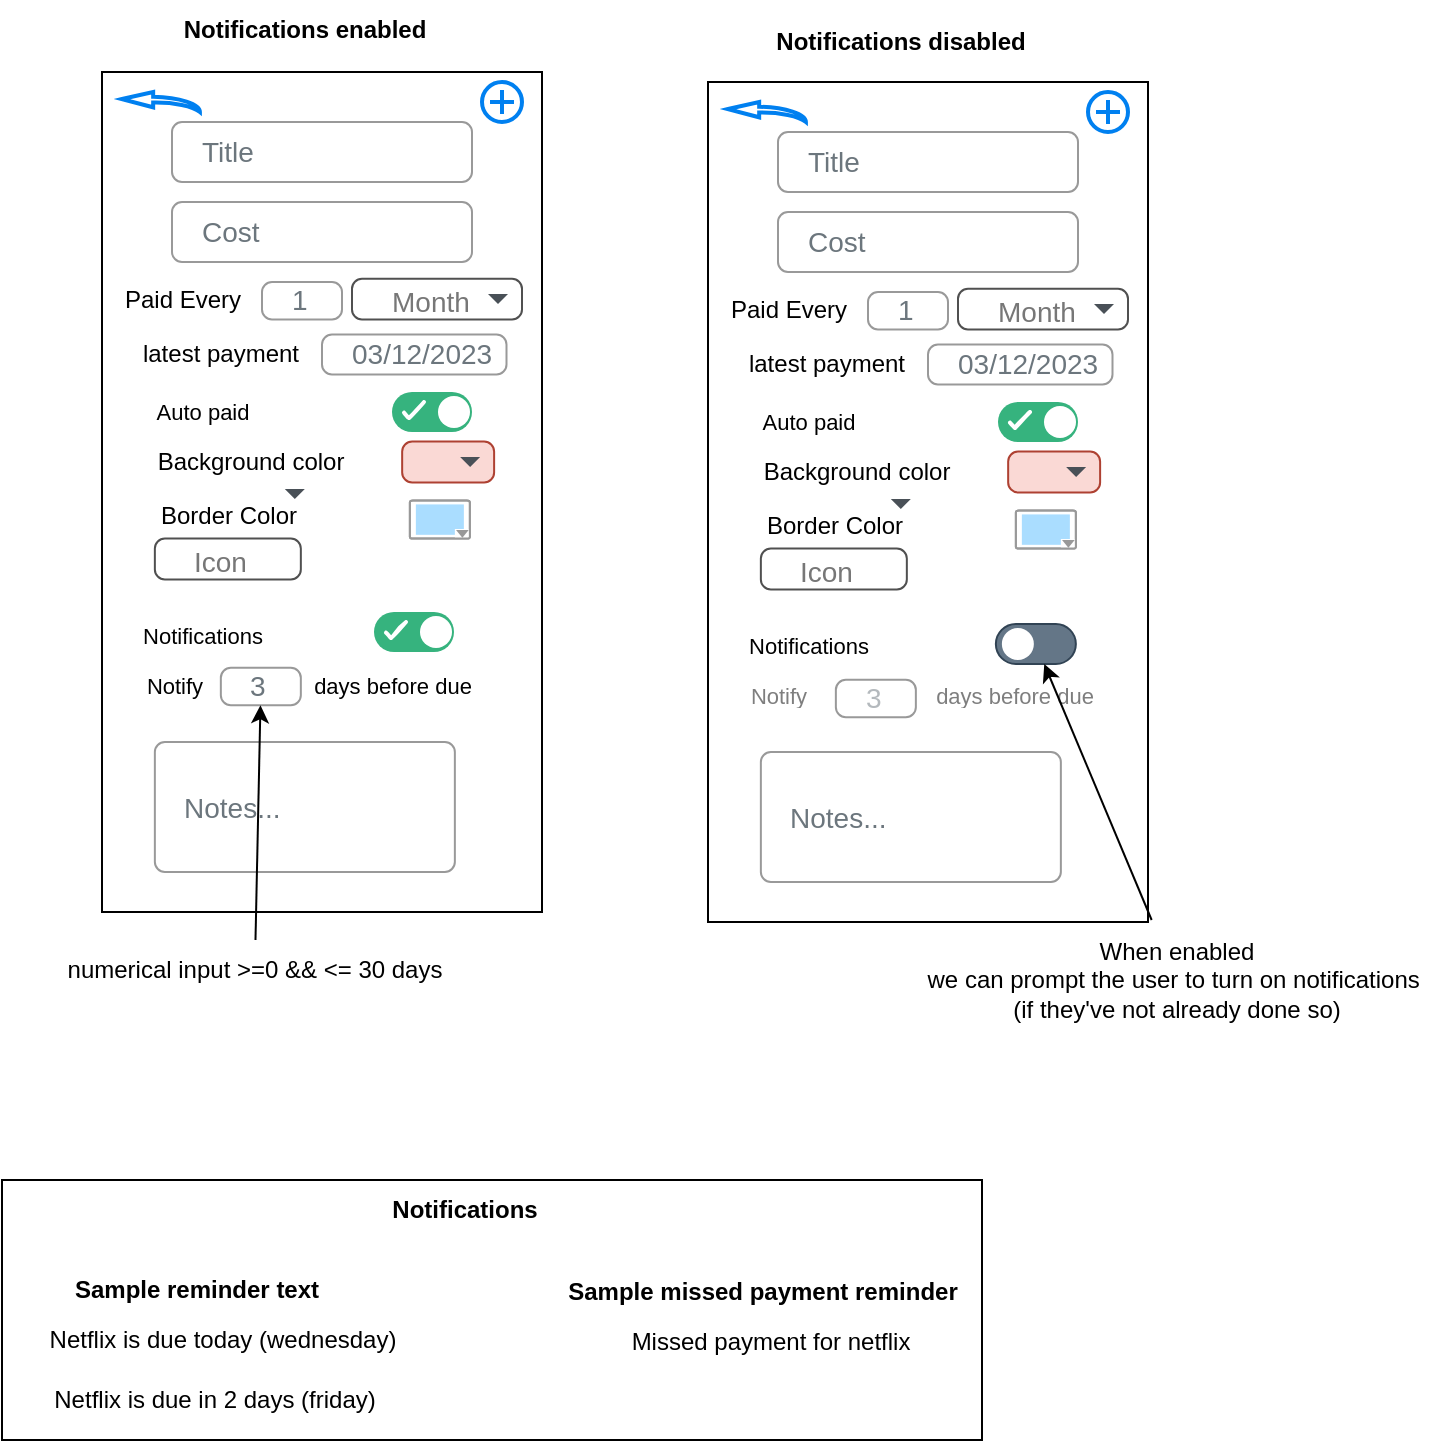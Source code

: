 <mxfile pages="2">
    <diagram id="F2963_I4mIP02vXUq92F" name="Notify Due Subs">
        <mxGraphModel dx="1919" dy="769" grid="1" gridSize="10" guides="1" tooltips="1" connect="1" arrows="1" fold="1" page="1" pageScale="1" pageWidth="850" pageHeight="1100" math="0" shadow="0">
            <root>
                <mxCell id="0"/>
                <mxCell id="1" parent="0"/>
                <mxCell id="-GwKDN-048w78Rln66mt-85" value="" style="rounded=0;whiteSpace=wrap;html=1;" vertex="1" parent="1">
                    <mxGeometry x="-800" y="650" width="490" height="130" as="geometry"/>
                </mxCell>
                <mxCell id="-GwKDN-048w78Rln66mt-1" value="" style="rounded=0;whiteSpace=wrap;html=1;" vertex="1" parent="1">
                    <mxGeometry x="-750" y="96" width="220" height="420" as="geometry"/>
                </mxCell>
                <mxCell id="-GwKDN-048w78Rln66mt-2" value="Title" style="html=1;shadow=0;dashed=0;shape=mxgraph.bootstrap.rrect;rSize=5;fillColor=none;strokeColor=#999999;align=left;spacing=15;fontSize=14;fontColor=#6C767D;" vertex="1" parent="1">
                    <mxGeometry x="-715" y="121" width="150" height="30" as="geometry"/>
                </mxCell>
                <mxCell id="-GwKDN-048w78Rln66mt-3" value="Notes..." style="html=1;shadow=0;dashed=0;shape=mxgraph.bootstrap.rrect;rSize=5;fillColor=none;strokeColor=#999999;align=left;spacing=15;fontSize=14;fontColor=#6C767D;" vertex="1" parent="1">
                    <mxGeometry x="-723.57" y="431" width="150" height="65" as="geometry"/>
                </mxCell>
                <mxCell id="-GwKDN-048w78Rln66mt-4" value="Cost" style="html=1;shadow=0;dashed=0;shape=mxgraph.bootstrap.rrect;rSize=5;fillColor=none;strokeColor=#999999;align=left;spacing=15;fontSize=14;fontColor=#6C767D;" vertex="1" parent="1">
                    <mxGeometry x="-715" y="161" width="150" height="30" as="geometry"/>
                </mxCell>
                <mxCell id="-GwKDN-048w78Rln66mt-5" value="Auto paid" style="rounded=1;arcSize=10;html=1;fontSize=11;align=center;fontStyle=0;fontSize=11;sketch=0;hachureGap=4;pointerEvents=0;fontFamily=Helvetica;strokeColor=none;direction=south;" vertex="1" parent="1">
                    <mxGeometry x="-720" y="249.75" width="40" height="32.5" as="geometry"/>
                </mxCell>
                <mxCell id="-GwKDN-048w78Rln66mt-6" value="" style="fillColor=#36B37E;strokeColor=none;rounded=1;arcSize=50;sketch=0;hachureGap=4;pointerEvents=0;fontFamily=Architects Daughter;fontSource=https%3A%2F%2Ffonts.googleapis.com%2Fcss%3Ffamily%3DArchitects%2BDaughter;fontSize=20;" vertex="1" parent="1">
                    <mxGeometry x="-605" y="256" width="40" height="20" as="geometry"/>
                </mxCell>
                <mxCell id="-GwKDN-048w78Rln66mt-7" value="" style="shape=ellipse;strokeColor=none;fillColor=#ffffff;sketch=0;hachureGap=4;pointerEvents=0;fontFamily=Architects Daughter;fontSource=https%3A%2F%2Ffonts.googleapis.com%2Fcss%3Ffamily%3DArchitects%2BDaughter;fontSize=20;" vertex="1" parent="-GwKDN-048w78Rln66mt-6">
                    <mxGeometry x="1" y="0.5" width="16" height="16" relative="1" as="geometry">
                        <mxPoint x="-17" y="-8" as="offset"/>
                    </mxGeometry>
                </mxCell>
                <mxCell id="-GwKDN-048w78Rln66mt-8" value="" style="html=1;shadow=0;dashed=0;shape=mxgraph.atlassian.check;strokeColor=#ffffff;strokeWidth=2;sketch=1;hachureGap=4;pointerEvents=0;fontFamily=Architects Daughter;fontSource=https%3A%2F%2Ffonts.googleapis.com%2Fcss%3Ffamily%3DArchitects%2BDaughter;fontSize=20;" vertex="1" parent="-GwKDN-048w78Rln66mt-6">
                    <mxGeometry y="0.5" width="10" height="8" relative="1" as="geometry">
                        <mxPoint x="6" y="-5" as="offset"/>
                    </mxGeometry>
                </mxCell>
                <mxCell id="-GwKDN-048w78Rln66mt-9" value="" style="html=1;verticalLabelPosition=bottom;align=center;labelBackgroundColor=#ffffff;verticalAlign=top;strokeWidth=2;strokeColor=#0080F0;shadow=0;dashed=0;shape=mxgraph.ios7.icons.add;fontFamily=Helvetica;" vertex="1" parent="1">
                    <mxGeometry x="-560" y="101" width="20" height="20" as="geometry"/>
                </mxCell>
                <mxCell id="-GwKDN-048w78Rln66mt-10" value="" style="html=1;verticalLabelPosition=bottom;align=center;labelBackgroundColor=#ffffff;verticalAlign=top;strokeWidth=2;strokeColor=#0080F0;shadow=0;dashed=0;shape=mxgraph.ios7.icons.back;fontFamily=Helvetica;" vertex="1" parent="1">
                    <mxGeometry x="-740" y="106" width="39" height="10" as="geometry"/>
                </mxCell>
                <mxCell id="-GwKDN-048w78Rln66mt-11" value="latest payment" style="text;html=1;strokeColor=none;fillColor=none;align=center;verticalAlign=middle;whiteSpace=wrap;rounded=0;fontFamily=Helvetica;" vertex="1" parent="1">
                    <mxGeometry x="-746.5" y="224.75" width="110.5" height="25" as="geometry"/>
                </mxCell>
                <mxCell id="-GwKDN-048w78Rln66mt-12" value="03/12/2023" style="html=1;shadow=0;dashed=0;shape=mxgraph.bootstrap.rrect;rSize=5;fillColor=none;strokeColor=#999999;align=left;spacing=15;fontSize=14;fontColor=#6C767D;" vertex="1" parent="1">
                    <mxGeometry x="-640" y="227.25" width="92.25" height="20" as="geometry"/>
                </mxCell>
                <mxCell id="-GwKDN-048w78Rln66mt-13" value="Paid Every" style="text;html=1;align=center;verticalAlign=middle;resizable=0;points=[];autosize=1;strokeColor=none;fillColor=none;" vertex="1" parent="1">
                    <mxGeometry x="-750" y="194.56" width="80" height="30" as="geometry"/>
                </mxCell>
                <mxCell id="-GwKDN-048w78Rln66mt-14" value="1" style="html=1;shadow=0;dashed=0;shape=mxgraph.bootstrap.rrect;rSize=5;fillColor=none;strokeColor=#999999;align=left;spacing=15;fontSize=14;fontColor=#6C767D;" vertex="1" parent="1">
                    <mxGeometry x="-670" y="201" width="40" height="18.75" as="geometry"/>
                </mxCell>
                <mxCell id="-GwKDN-048w78Rln66mt-15" value="&lt;font style=&quot;font-size: 14px;&quot;&gt;Month&lt;/font&gt;" style="html=1;shadow=0;dashed=0;shape=mxgraph.bootstrap.rrect;rSize=5;strokeColor=#505050;strokeWidth=1;fillColor=#ffffff;fontColor=#777777;whiteSpace=wrap;align=left;verticalAlign=middle;fontStyle=0;fontSize=18;spacing=20;" vertex="1" parent="1">
                    <mxGeometry x="-625" y="199.37" width="85" height="20.38" as="geometry"/>
                </mxCell>
                <mxCell id="-GwKDN-048w78Rln66mt-16" value="" style="shape=triangle;direction=south;fillColor=#495057;strokeColor=none;perimeter=none;" vertex="1" parent="-GwKDN-048w78Rln66mt-15">
                    <mxGeometry x="1" y="0.5" width="10" height="5" relative="1" as="geometry">
                        <mxPoint x="-17" y="-2.5" as="offset"/>
                    </mxGeometry>
                </mxCell>
                <mxCell id="-GwKDN-048w78Rln66mt-19" value="&lt;font style=&quot;font-size: 14px;&quot;&gt;Icon&lt;/font&gt;" style="html=1;shadow=0;dashed=0;shape=mxgraph.bootstrap.rrect;rSize=5;strokeColor=#505050;strokeWidth=1;fillColor=#ffffff;fontColor=#777777;whiteSpace=wrap;align=left;verticalAlign=middle;fontStyle=0;fontSize=18;spacing=20;" vertex="1" parent="1">
                    <mxGeometry x="-723.57" y="329.31" width="72.99" height="20.38" as="geometry"/>
                </mxCell>
                <mxCell id="-GwKDN-048w78Rln66mt-20" value="" style="shape=triangle;direction=south;fillColor=#495057;strokeColor=none;perimeter=none;" vertex="1" parent="-GwKDN-048w78Rln66mt-19">
                    <mxGeometry x="1" y="0.5" width="10" height="5" relative="1" as="geometry">
                        <mxPoint x="-8" y="-35" as="offset"/>
                    </mxGeometry>
                </mxCell>
                <mxCell id="-GwKDN-048w78Rln66mt-22" value="" style="html=1;shadow=0;dashed=0;shape=mxgraph.bootstrap.rrect;rSize=5;strokeColor=#ae4132;strokeWidth=1;fillColor=#fad9d5;whiteSpace=wrap;align=left;verticalAlign=middle;fontStyle=0;fontSize=18;spacing=20;" vertex="1" parent="1">
                    <mxGeometry x="-599.92" y="280.81" width="45.98" height="20.38" as="geometry"/>
                </mxCell>
                <mxCell id="-GwKDN-048w78Rln66mt-23" value="" style="shape=triangle;direction=south;fillColor=#495057;strokeColor=none;perimeter=none;" vertex="1" parent="-GwKDN-048w78Rln66mt-22">
                    <mxGeometry x="1" y="0.5" width="10" height="5" relative="1" as="geometry">
                        <mxPoint x="-17" y="-2.5" as="offset"/>
                    </mxGeometry>
                </mxCell>
                <mxCell id="-GwKDN-048w78Rln66mt-24" value="Background color" style="text;html=1;align=center;verticalAlign=middle;resizable=0;points=[];autosize=1;strokeColor=none;fillColor=none;" vertex="1" parent="1">
                    <mxGeometry x="-736.07" y="276" width="120" height="30" as="geometry"/>
                </mxCell>
                <mxCell id="-GwKDN-048w78Rln66mt-25" value="Border Color" style="text;html=1;align=center;verticalAlign=middle;resizable=0;points=[];autosize=1;strokeColor=none;fillColor=none;fontColor=#000000;" vertex="1" parent="1">
                    <mxGeometry x="-732.07" y="303.19" width="90" height="30" as="geometry"/>
                </mxCell>
                <mxCell id="-GwKDN-048w78Rln66mt-26" value="" style="verticalLabelPosition=bottom;shadow=0;dashed=0;align=center;html=1;verticalAlign=top;strokeWidth=1;shape=mxgraph.mockup.forms.colorPicker;chosenColor=#aaddff;" vertex="1" parent="1">
                    <mxGeometry x="-596.07" y="310.31" width="30" height="19" as="geometry"/>
                </mxCell>
                <mxCell id="-GwKDN-048w78Rln66mt-28" value="" style="fillColor=#36B37E;strokeColor=none;rounded=1;arcSize=50;sketch=0;hachureGap=4;pointerEvents=0;fontFamily=Architects Daughter;fontSource=https%3A%2F%2Ffonts.googleapis.com%2Fcss%3Ffamily%3DArchitects%2BDaughter;fontSize=20;" vertex="1" parent="1">
                    <mxGeometry x="-614" y="366" width="40" height="20" as="geometry"/>
                </mxCell>
                <mxCell id="-GwKDN-048w78Rln66mt-29" value="" style="shape=ellipse;strokeColor=none;fillColor=#ffffff;sketch=0;hachureGap=4;pointerEvents=0;fontFamily=Architects Daughter;fontSource=https%3A%2F%2Ffonts.googleapis.com%2Fcss%3Ffamily%3DArchitects%2BDaughter;fontSize=20;" vertex="1" parent="-GwKDN-048w78Rln66mt-28">
                    <mxGeometry x="1" y="0.5" width="16" height="16" relative="1" as="geometry">
                        <mxPoint x="-17" y="-8" as="offset"/>
                    </mxGeometry>
                </mxCell>
                <mxCell id="-GwKDN-048w78Rln66mt-30" value="" style="html=1;shadow=0;dashed=0;shape=mxgraph.atlassian.check;strokeColor=#ffffff;strokeWidth=2;sketch=1;hachureGap=4;pointerEvents=0;fontFamily=Architects Daughter;fontSource=https%3A%2F%2Ffonts.googleapis.com%2Fcss%3Ffamily%3DArchitects%2BDaughter;fontSize=20;" vertex="1" parent="-GwKDN-048w78Rln66mt-28">
                    <mxGeometry y="0.5" width="10" height="8" relative="1" as="geometry">
                        <mxPoint x="6" y="-5" as="offset"/>
                    </mxGeometry>
                </mxCell>
                <mxCell id="-GwKDN-048w78Rln66mt-31" value="Notifications" style="rounded=1;arcSize=10;html=1;fontSize=11;align=center;fontStyle=0;fontSize=11;sketch=0;hachureGap=4;pointerEvents=0;fontFamily=Helvetica;strokeColor=none;direction=south;" vertex="1" parent="1">
                    <mxGeometry x="-720" y="361.38" width="40" height="32.5" as="geometry"/>
                </mxCell>
                <mxCell id="-GwKDN-048w78Rln66mt-32" value="Notify" style="rounded=1;arcSize=10;html=1;fontSize=11;align=center;fontStyle=0;fontSize=11;sketch=0;hachureGap=4;pointerEvents=0;fontFamily=Helvetica;strokeColor=none;direction=south;" vertex="1" parent="1">
                    <mxGeometry x="-734.07" y="387" width="40" height="32.5" as="geometry"/>
                </mxCell>
                <mxCell id="-GwKDN-048w78Rln66mt-33" value="days before due" style="rounded=1;arcSize=10;html=1;fontSize=11;align=center;fontStyle=0;fontSize=11;sketch=0;hachureGap=4;pointerEvents=0;fontFamily=Helvetica;strokeColor=none;direction=south;" vertex="1" parent="1">
                    <mxGeometry x="-625.0" y="387" width="40" height="32.5" as="geometry"/>
                </mxCell>
                <mxCell id="-GwKDN-048w78Rln66mt-34" value="3" style="html=1;shadow=0;dashed=0;shape=mxgraph.bootstrap.rrect;rSize=5;fillColor=none;strokeColor=#999999;align=left;spacing=15;fontSize=14;fontColor=#6C767D;" vertex="1" parent="1">
                    <mxGeometry x="-690.58" y="393.88" width="40" height="18.75" as="geometry"/>
                </mxCell>
                <mxCell id="-GwKDN-048w78Rln66mt-35" value="" style="rounded=0;whiteSpace=wrap;html=1;" vertex="1" parent="1">
                    <mxGeometry x="-447" y="101" width="220" height="420" as="geometry"/>
                </mxCell>
                <mxCell id="-GwKDN-048w78Rln66mt-36" value="Title" style="html=1;shadow=0;dashed=0;shape=mxgraph.bootstrap.rrect;rSize=5;fillColor=none;strokeColor=#999999;align=left;spacing=15;fontSize=14;fontColor=#6C767D;" vertex="1" parent="1">
                    <mxGeometry x="-412" y="126" width="150" height="30" as="geometry"/>
                </mxCell>
                <mxCell id="-GwKDN-048w78Rln66mt-37" value="Notes..." style="html=1;shadow=0;dashed=0;shape=mxgraph.bootstrap.rrect;rSize=5;fillColor=none;strokeColor=#999999;align=left;spacing=15;fontSize=14;fontColor=#6C767D;" vertex="1" parent="1">
                    <mxGeometry x="-420.57" y="436" width="150" height="65" as="geometry"/>
                </mxCell>
                <mxCell id="-GwKDN-048w78Rln66mt-38" value="Cost" style="html=1;shadow=0;dashed=0;shape=mxgraph.bootstrap.rrect;rSize=5;fillColor=none;strokeColor=#999999;align=left;spacing=15;fontSize=14;fontColor=#6C767D;" vertex="1" parent="1">
                    <mxGeometry x="-412" y="166" width="150" height="30" as="geometry"/>
                </mxCell>
                <mxCell id="-GwKDN-048w78Rln66mt-39" value="Auto paid" style="rounded=1;arcSize=10;html=1;fontSize=11;align=center;fontStyle=0;fontSize=11;sketch=0;hachureGap=4;pointerEvents=0;fontFamily=Helvetica;strokeColor=none;direction=south;" vertex="1" parent="1">
                    <mxGeometry x="-417" y="254.75" width="40" height="32.5" as="geometry"/>
                </mxCell>
                <mxCell id="-GwKDN-048w78Rln66mt-40" value="" style="fillColor=#36B37E;strokeColor=none;rounded=1;arcSize=50;sketch=0;hachureGap=4;pointerEvents=0;fontFamily=Architects Daughter;fontSource=https%3A%2F%2Ffonts.googleapis.com%2Fcss%3Ffamily%3DArchitects%2BDaughter;fontSize=20;" vertex="1" parent="1">
                    <mxGeometry x="-302" y="261" width="40" height="20" as="geometry"/>
                </mxCell>
                <mxCell id="-GwKDN-048w78Rln66mt-41" value="" style="shape=ellipse;strokeColor=none;fillColor=#ffffff;sketch=0;hachureGap=4;pointerEvents=0;fontFamily=Architects Daughter;fontSource=https%3A%2F%2Ffonts.googleapis.com%2Fcss%3Ffamily%3DArchitects%2BDaughter;fontSize=20;" vertex="1" parent="-GwKDN-048w78Rln66mt-40">
                    <mxGeometry x="1" y="0.5" width="16" height="16" relative="1" as="geometry">
                        <mxPoint x="-17" y="-8" as="offset"/>
                    </mxGeometry>
                </mxCell>
                <mxCell id="-GwKDN-048w78Rln66mt-42" value="" style="html=1;shadow=0;dashed=0;shape=mxgraph.atlassian.check;strokeColor=#ffffff;strokeWidth=2;sketch=1;hachureGap=4;pointerEvents=0;fontFamily=Architects Daughter;fontSource=https%3A%2F%2Ffonts.googleapis.com%2Fcss%3Ffamily%3DArchitects%2BDaughter;fontSize=20;" vertex="1" parent="-GwKDN-048w78Rln66mt-40">
                    <mxGeometry y="0.5" width="10" height="8" relative="1" as="geometry">
                        <mxPoint x="6" y="-5" as="offset"/>
                    </mxGeometry>
                </mxCell>
                <mxCell id="-GwKDN-048w78Rln66mt-43" value="" style="html=1;verticalLabelPosition=bottom;align=center;labelBackgroundColor=#ffffff;verticalAlign=top;strokeWidth=2;strokeColor=#0080F0;shadow=0;dashed=0;shape=mxgraph.ios7.icons.add;fontFamily=Helvetica;" vertex="1" parent="1">
                    <mxGeometry x="-257" y="106" width="20" height="20" as="geometry"/>
                </mxCell>
                <mxCell id="-GwKDN-048w78Rln66mt-44" value="" style="html=1;verticalLabelPosition=bottom;align=center;labelBackgroundColor=#ffffff;verticalAlign=top;strokeWidth=2;strokeColor=#0080F0;shadow=0;dashed=0;shape=mxgraph.ios7.icons.back;fontFamily=Helvetica;" vertex="1" parent="1">
                    <mxGeometry x="-437" y="111" width="39" height="10" as="geometry"/>
                </mxCell>
                <mxCell id="-GwKDN-048w78Rln66mt-45" value="latest payment" style="text;html=1;strokeColor=none;fillColor=none;align=center;verticalAlign=middle;whiteSpace=wrap;rounded=0;fontFamily=Helvetica;" vertex="1" parent="1">
                    <mxGeometry x="-443.5" y="229.75" width="110.5" height="25" as="geometry"/>
                </mxCell>
                <mxCell id="-GwKDN-048w78Rln66mt-46" value="03/12/2023" style="html=1;shadow=0;dashed=0;shape=mxgraph.bootstrap.rrect;rSize=5;fillColor=none;strokeColor=#999999;align=left;spacing=15;fontSize=14;fontColor=#6C767D;" vertex="1" parent="1">
                    <mxGeometry x="-337" y="232.25" width="92.25" height="20" as="geometry"/>
                </mxCell>
                <mxCell id="-GwKDN-048w78Rln66mt-47" value="Paid Every" style="text;html=1;align=center;verticalAlign=middle;resizable=0;points=[];autosize=1;strokeColor=none;fillColor=none;" vertex="1" parent="1">
                    <mxGeometry x="-447" y="199.56" width="80" height="30" as="geometry"/>
                </mxCell>
                <mxCell id="-GwKDN-048w78Rln66mt-48" value="1" style="html=1;shadow=0;dashed=0;shape=mxgraph.bootstrap.rrect;rSize=5;fillColor=none;strokeColor=#999999;align=left;spacing=15;fontSize=14;fontColor=#6C767D;" vertex="1" parent="1">
                    <mxGeometry x="-367" y="206" width="40" height="18.75" as="geometry"/>
                </mxCell>
                <mxCell id="-GwKDN-048w78Rln66mt-49" value="&lt;font style=&quot;font-size: 14px;&quot;&gt;Month&lt;/font&gt;" style="html=1;shadow=0;dashed=0;shape=mxgraph.bootstrap.rrect;rSize=5;strokeColor=#505050;strokeWidth=1;fillColor=#ffffff;fontColor=#777777;whiteSpace=wrap;align=left;verticalAlign=middle;fontStyle=0;fontSize=18;spacing=20;" vertex="1" parent="1">
                    <mxGeometry x="-322" y="204.37" width="85" height="20.38" as="geometry"/>
                </mxCell>
                <mxCell id="-GwKDN-048w78Rln66mt-50" value="" style="shape=triangle;direction=south;fillColor=#495057;strokeColor=none;perimeter=none;" vertex="1" parent="-GwKDN-048w78Rln66mt-49">
                    <mxGeometry x="1" y="0.5" width="10" height="5" relative="1" as="geometry">
                        <mxPoint x="-17" y="-2.5" as="offset"/>
                    </mxGeometry>
                </mxCell>
                <mxCell id="-GwKDN-048w78Rln66mt-51" value="&lt;font style=&quot;font-size: 14px;&quot;&gt;Icon&lt;/font&gt;" style="html=1;shadow=0;dashed=0;shape=mxgraph.bootstrap.rrect;rSize=5;strokeColor=#505050;strokeWidth=1;fillColor=#ffffff;fontColor=#777777;whiteSpace=wrap;align=left;verticalAlign=middle;fontStyle=0;fontSize=18;spacing=20;" vertex="1" parent="1">
                    <mxGeometry x="-420.57" y="334.31" width="72.99" height="20.38" as="geometry"/>
                </mxCell>
                <mxCell id="-GwKDN-048w78Rln66mt-52" value="" style="shape=triangle;direction=south;fillColor=#495057;strokeColor=none;perimeter=none;" vertex="1" parent="-GwKDN-048w78Rln66mt-51">
                    <mxGeometry x="1" y="0.5" width="10" height="5" relative="1" as="geometry">
                        <mxPoint x="-8" y="-35" as="offset"/>
                    </mxGeometry>
                </mxCell>
                <mxCell id="-GwKDN-048w78Rln66mt-53" value="" style="html=1;shadow=0;dashed=0;shape=mxgraph.bootstrap.rrect;rSize=5;strokeColor=#ae4132;strokeWidth=1;fillColor=#fad9d5;whiteSpace=wrap;align=left;verticalAlign=middle;fontStyle=0;fontSize=18;spacing=20;" vertex="1" parent="1">
                    <mxGeometry x="-296.92" y="285.81" width="45.98" height="20.38" as="geometry"/>
                </mxCell>
                <mxCell id="-GwKDN-048w78Rln66mt-54" value="" style="shape=triangle;direction=south;fillColor=#495057;strokeColor=none;perimeter=none;" vertex="1" parent="-GwKDN-048w78Rln66mt-53">
                    <mxGeometry x="1" y="0.5" width="10" height="5" relative="1" as="geometry">
                        <mxPoint x="-17" y="-2.5" as="offset"/>
                    </mxGeometry>
                </mxCell>
                <mxCell id="-GwKDN-048w78Rln66mt-55" value="Background color" style="text;html=1;align=center;verticalAlign=middle;resizable=0;points=[];autosize=1;strokeColor=none;fillColor=none;" vertex="1" parent="1">
                    <mxGeometry x="-433.07" y="281" width="120" height="30" as="geometry"/>
                </mxCell>
                <mxCell id="-GwKDN-048w78Rln66mt-56" value="Border Color" style="text;html=1;align=center;verticalAlign=middle;resizable=0;points=[];autosize=1;strokeColor=none;fillColor=none;fontColor=#000000;" vertex="1" parent="1">
                    <mxGeometry x="-429.07" y="308.19" width="90" height="30" as="geometry"/>
                </mxCell>
                <mxCell id="-GwKDN-048w78Rln66mt-57" value="" style="verticalLabelPosition=bottom;shadow=0;dashed=0;align=center;html=1;verticalAlign=top;strokeWidth=1;shape=mxgraph.mockup.forms.colorPicker;chosenColor=#aaddff;" vertex="1" parent="1">
                    <mxGeometry x="-293.07" y="315.31" width="30" height="19" as="geometry"/>
                </mxCell>
                <mxCell id="-GwKDN-048w78Rln66mt-61" value="Notifications" style="rounded=1;arcSize=10;html=1;fontSize=11;align=center;fontStyle=0;fontSize=11;sketch=0;hachureGap=4;pointerEvents=0;fontFamily=Helvetica;strokeColor=none;direction=south;" vertex="1" parent="1">
                    <mxGeometry x="-417" y="366.38" width="40" height="32.5" as="geometry"/>
                </mxCell>
                <mxCell id="-GwKDN-048w78Rln66mt-62" value="Notify" style="rounded=1;arcSize=10;html=1;fontSize=11;align=center;fontStyle=0;fontSize=11;sketch=0;hachureGap=4;pointerEvents=0;fontFamily=Helvetica;strokeColor=none;direction=south;textOpacity=50;" vertex="1" parent="1">
                    <mxGeometry x="-432.07" y="392" width="40" height="32.5" as="geometry"/>
                </mxCell>
                <mxCell id="-GwKDN-048w78Rln66mt-63" value="days before due" style="rounded=1;arcSize=10;html=1;fontSize=11;align=center;fontStyle=0;fontSize=11;sketch=0;hachureGap=4;pointerEvents=0;fontFamily=Helvetica;strokeColor=none;direction=south;opacity=50;textOpacity=50;" vertex="1" parent="1">
                    <mxGeometry x="-332" y="392" width="75" height="32.5" as="geometry"/>
                </mxCell>
                <mxCell id="-GwKDN-048w78Rln66mt-64" value="3" style="html=1;shadow=0;dashed=0;shape=mxgraph.bootstrap.rrect;rSize=5;fillColor=none;strokeColor=#999999;align=left;spacing=15;fontSize=14;fontColor=#6C767D;textOpacity=50;" vertex="1" parent="1">
                    <mxGeometry x="-383.07" y="399.88" width="40" height="18.75" as="geometry"/>
                </mxCell>
                <mxCell id="-GwKDN-048w78Rln66mt-65" value="" style="fillColor=#647687;strokeColor=#314354;rounded=1;arcSize=50;sketch=0;hachureGap=4;pointerEvents=0;fontFamily=Architects Daughter;fontSource=https%3A%2F%2Ffonts.googleapis.com%2Fcss%3Ffamily%3DArchitects%2BDaughter;fontSize=20;fontColor=#ffffff;" vertex="1" parent="1">
                    <mxGeometry x="-303.07" y="372" width="40" height="20" as="geometry"/>
                </mxCell>
                <mxCell id="-GwKDN-048w78Rln66mt-66" value="" style="shape=ellipse;strokeColor=none;fillColor=#ffffff;sketch=0;hachureGap=4;pointerEvents=0;fontFamily=Architects Daughter;fontSource=https%3A%2F%2Ffonts.googleapis.com%2Fcss%3Ffamily%3DArchitects%2BDaughter;fontSize=20;" vertex="1" parent="-GwKDN-048w78Rln66mt-65">
                    <mxGeometry x="1" y="0.5" width="16" height="16" relative="1" as="geometry">
                        <mxPoint x="-37" y="-8" as="offset"/>
                    </mxGeometry>
                </mxCell>
                <mxCell id="-GwKDN-048w78Rln66mt-70" value="Notifications disabled" style="text;html=1;align=center;verticalAlign=middle;resizable=0;points=[];autosize=1;strokeColor=none;fillColor=none;fontStyle=1" vertex="1" parent="1">
                    <mxGeometry x="-425.57" y="66" width="150" height="30" as="geometry"/>
                </mxCell>
                <mxCell id="-GwKDN-048w78Rln66mt-71" value="Notifications enabled" style="text;html=1;align=center;verticalAlign=middle;resizable=0;points=[];autosize=1;strokeColor=none;fillColor=none;fontStyle=1" vertex="1" parent="1">
                    <mxGeometry x="-718.57" y="60" width="140" height="30" as="geometry"/>
                </mxCell>
                <mxCell id="-GwKDN-048w78Rln66mt-73" style="edgeStyle=none;html=1;" edge="1" parent="1" source="-GwKDN-048w78Rln66mt-72" target="-GwKDN-048w78Rln66mt-65">
                    <mxGeometry relative="1" as="geometry"/>
                </mxCell>
                <mxCell id="-GwKDN-048w78Rln66mt-72" value="When enabled &lt;br&gt;we can prompt the user to turn on notifications&amp;nbsp;&lt;br&gt;(if they've not already done so)" style="text;html=1;align=center;verticalAlign=middle;resizable=0;points=[];autosize=1;strokeColor=none;fillColor=none;" vertex="1" parent="1">
                    <mxGeometry x="-347.58" y="520" width="270" height="60" as="geometry"/>
                </mxCell>
                <mxCell id="-GwKDN-048w78Rln66mt-75" style="edgeStyle=none;html=1;" edge="1" parent="1" source="-GwKDN-048w78Rln66mt-74" target="-GwKDN-048w78Rln66mt-34">
                    <mxGeometry relative="1" as="geometry"/>
                </mxCell>
                <mxCell id="-GwKDN-048w78Rln66mt-74" value="numerical input &amp;gt;=0 &amp;amp;&amp;amp; &amp;lt;= 30 days" style="text;html=1;align=center;verticalAlign=middle;resizable=0;points=[];autosize=1;strokeColor=none;fillColor=none;" vertex="1" parent="1">
                    <mxGeometry x="-778.57" y="530" width="210" height="30" as="geometry"/>
                </mxCell>
                <mxCell id="-GwKDN-048w78Rln66mt-77" value="Sample reminder text" style="text;html=1;align=center;verticalAlign=middle;resizable=0;points=[];autosize=1;strokeColor=none;fillColor=none;fontStyle=1" vertex="1" parent="1">
                    <mxGeometry x="-777.96" y="690" width="150" height="30" as="geometry"/>
                </mxCell>
                <mxCell id="-GwKDN-048w78Rln66mt-78" value="Netflix is due in 2 days (friday)" style="text;html=1;align=center;verticalAlign=middle;resizable=0;points=[];autosize=1;strokeColor=none;fillColor=none;" vertex="1" parent="1">
                    <mxGeometry x="-784.21" y="745" width="180" height="30" as="geometry"/>
                </mxCell>
                <mxCell id="-GwKDN-048w78Rln66mt-80" value="Sample missed payment reminder" style="text;html=1;align=center;verticalAlign=middle;resizable=0;points=[];autosize=1;strokeColor=none;fillColor=none;fontStyle=1" vertex="1" parent="1">
                    <mxGeometry x="-529.96" y="691" width="220" height="30" as="geometry"/>
                </mxCell>
                <mxCell id="-GwKDN-048w78Rln66mt-81" value="Missed payment for netflix" style="text;html=1;align=center;verticalAlign=middle;resizable=0;points=[];autosize=1;strokeColor=none;fillColor=none;" vertex="1" parent="1">
                    <mxGeometry x="-495.96" y="716" width="160" height="30" as="geometry"/>
                </mxCell>
                <mxCell id="-GwKDN-048w78Rln66mt-82" value="Netflix is due today (wednesday)" style="text;html=1;align=center;verticalAlign=middle;resizable=0;points=[];autosize=1;strokeColor=none;fillColor=none;" vertex="1" parent="1">
                    <mxGeometry x="-790.04" y="715" width="200" height="30" as="geometry"/>
                </mxCell>
                <mxCell id="-GwKDN-048w78Rln66mt-83" value="Notifications" style="text;html=1;align=center;verticalAlign=middle;resizable=0;points=[];autosize=1;strokeColor=none;fillColor=none;fontStyle=1" vertex="1" parent="1">
                    <mxGeometry x="-619" y="650" width="100" height="30" as="geometry"/>
                </mxCell>
            </root>
        </mxGraphModel>
    </diagram>
    <diagram id="oIMQlDYKbwNuq5N-djfg" name="Icons and Colors and UI improvments">
        <mxGraphModel dx="1843" dy="714" grid="1" gridSize="10" guides="1" tooltips="1" connect="1" arrows="1" fold="1" page="1" pageScale="1" pageWidth="850" pageHeight="1100" math="0" shadow="0">
            <root>
                <mxCell id="0"/>
                <mxCell id="1" parent="0"/>
                <mxCell id="N8ELMqkDkQAh08lZ-lhY-1" value="" style="rounded=0;whiteSpace=wrap;html=1;fontSize=18;" parent="1" vertex="1">
                    <mxGeometry x="-850" width="1450" height="960" as="geometry"/>
                </mxCell>
                <mxCell id="N8ELMqkDkQAh08lZ-lhY-2" value="" style="rounded=0;whiteSpace=wrap;html=1;" parent="1" vertex="1">
                    <mxGeometry x="-643" y="90" width="220" height="360" as="geometry"/>
                </mxCell>
                <mxCell id="N8ELMqkDkQAh08lZ-lhY-3" value="Title" style="html=1;shadow=0;dashed=0;shape=mxgraph.bootstrap.rrect;rSize=5;fillColor=none;strokeColor=#999999;align=left;spacing=15;fontSize=14;fontColor=#6C767D;" parent="1" vertex="1">
                    <mxGeometry x="-608" y="115" width="150" height="30" as="geometry"/>
                </mxCell>
                <mxCell id="N8ELMqkDkQAh08lZ-lhY-4" value="Notes..." style="html=1;shadow=0;dashed=0;shape=mxgraph.bootstrap.rrect;rSize=5;fillColor=none;strokeColor=#999999;align=left;spacing=15;fontSize=14;fontColor=#6C767D;" parent="1" vertex="1">
                    <mxGeometry x="-613" y="368.63" width="150" height="65" as="geometry"/>
                </mxCell>
                <mxCell id="N8ELMqkDkQAh08lZ-lhY-5" value="Cost" style="html=1;shadow=0;dashed=0;shape=mxgraph.bootstrap.rrect;rSize=5;fillColor=none;strokeColor=#999999;align=left;spacing=15;fontSize=14;fontColor=#6C767D;" parent="1" vertex="1">
                    <mxGeometry x="-608" y="155" width="150" height="30" as="geometry"/>
                </mxCell>
                <mxCell id="N8ELMqkDkQAh08lZ-lhY-6" value="Auto paid" style="rounded=1;arcSize=10;html=1;fontSize=11;align=center;fontStyle=0;fontSize=11;sketch=0;hachureGap=4;pointerEvents=0;fontFamily=Helvetica;strokeColor=none;direction=south;" parent="1" vertex="1">
                    <mxGeometry x="-613" y="243.75" width="40" height="32.5" as="geometry"/>
                </mxCell>
                <mxCell id="N8ELMqkDkQAh08lZ-lhY-7" value="" style="fillColor=#36B37E;strokeColor=none;rounded=1;arcSize=50;sketch=0;hachureGap=4;pointerEvents=0;fontFamily=Architects Daughter;fontSource=https%3A%2F%2Ffonts.googleapis.com%2Fcss%3Ffamily%3DArchitects%2BDaughter;fontSize=20;" parent="1" vertex="1">
                    <mxGeometry x="-498" y="250" width="40" height="20" as="geometry"/>
                </mxCell>
                <mxCell id="N8ELMqkDkQAh08lZ-lhY-8" value="" style="shape=ellipse;strokeColor=none;fillColor=#ffffff;sketch=0;hachureGap=4;pointerEvents=0;fontFamily=Architects Daughter;fontSource=https%3A%2F%2Ffonts.googleapis.com%2Fcss%3Ffamily%3DArchitects%2BDaughter;fontSize=20;" parent="N8ELMqkDkQAh08lZ-lhY-7" vertex="1">
                    <mxGeometry x="1" y="0.5" width="16" height="16" relative="1" as="geometry">
                        <mxPoint x="-17" y="-8" as="offset"/>
                    </mxGeometry>
                </mxCell>
                <mxCell id="N8ELMqkDkQAh08lZ-lhY-9" value="" style="html=1;shadow=0;dashed=0;shape=mxgraph.atlassian.check;strokeColor=#ffffff;strokeWidth=2;sketch=1;hachureGap=4;pointerEvents=0;fontFamily=Architects Daughter;fontSource=https%3A%2F%2Ffonts.googleapis.com%2Fcss%3Ffamily%3DArchitects%2BDaughter;fontSize=20;" parent="N8ELMqkDkQAh08lZ-lhY-7" vertex="1">
                    <mxGeometry y="0.5" width="10" height="8" relative="1" as="geometry">
                        <mxPoint x="6" y="-5" as="offset"/>
                    </mxGeometry>
                </mxCell>
                <mxCell id="N8ELMqkDkQAh08lZ-lhY-10" value="" style="html=1;verticalLabelPosition=bottom;align=center;labelBackgroundColor=#ffffff;verticalAlign=top;strokeWidth=2;strokeColor=#0080F0;shadow=0;dashed=0;shape=mxgraph.ios7.icons.add;fontFamily=Helvetica;" parent="1" vertex="1">
                    <mxGeometry x="-453" y="95" width="20" height="20" as="geometry"/>
                </mxCell>
                <mxCell id="N8ELMqkDkQAh08lZ-lhY-11" value="" style="html=1;verticalLabelPosition=bottom;align=center;labelBackgroundColor=#ffffff;verticalAlign=top;strokeWidth=2;strokeColor=#0080F0;shadow=0;dashed=0;shape=mxgraph.ios7.icons.back;fontFamily=Helvetica;" parent="1" vertex="1">
                    <mxGeometry x="-633" y="100" width="39" height="10" as="geometry"/>
                </mxCell>
                <mxCell id="N8ELMqkDkQAh08lZ-lhY-12" value="create/edit sub" style="text;html=1;strokeColor=none;fillColor=none;align=center;verticalAlign=middle;whiteSpace=wrap;rounded=0;fontFamily=Helvetica;fontStyle=1" parent="1" vertex="1">
                    <mxGeometry x="-462.74" y="50" width="90" height="30" as="geometry"/>
                </mxCell>
                <mxCell id="N8ELMqkDkQAh08lZ-lhY-13" value="latest payment" style="text;html=1;strokeColor=none;fillColor=none;align=center;verticalAlign=middle;whiteSpace=wrap;rounded=0;fontFamily=Helvetica;" parent="1" vertex="1">
                    <mxGeometry x="-639.5" y="218.75" width="110.5" height="25" as="geometry"/>
                </mxCell>
                <mxCell id="N8ELMqkDkQAh08lZ-lhY-14" value="03/12/2023" style="html=1;shadow=0;dashed=0;shape=mxgraph.bootstrap.rrect;rSize=5;fillColor=none;strokeColor=#999999;align=left;spacing=15;fontSize=14;fontColor=#6C767D;" parent="1" vertex="1">
                    <mxGeometry x="-533" y="221.25" width="92.25" height="20" as="geometry"/>
                </mxCell>
                <mxCell id="N8ELMqkDkQAh08lZ-lhY-15" value="Paid Every" style="text;html=1;align=center;verticalAlign=middle;resizable=0;points=[];autosize=1;strokeColor=none;fillColor=none;" parent="1" vertex="1">
                    <mxGeometry x="-643" y="188.56" width="80" height="30" as="geometry"/>
                </mxCell>
                <mxCell id="N8ELMqkDkQAh08lZ-lhY-16" value="1" style="html=1;shadow=0;dashed=0;shape=mxgraph.bootstrap.rrect;rSize=5;fillColor=none;strokeColor=#999999;align=left;spacing=15;fontSize=14;fontColor=#6C767D;" parent="1" vertex="1">
                    <mxGeometry x="-563" y="195" width="40" height="18.75" as="geometry"/>
                </mxCell>
                <mxCell id="N8ELMqkDkQAh08lZ-lhY-17" value="&lt;font style=&quot;font-size: 14px;&quot;&gt;Month&lt;/font&gt;" style="html=1;shadow=0;dashed=0;shape=mxgraph.bootstrap.rrect;rSize=5;strokeColor=#505050;strokeWidth=1;fillColor=#ffffff;fontColor=#777777;whiteSpace=wrap;align=left;verticalAlign=middle;fontStyle=0;fontSize=18;spacing=20;" parent="1" vertex="1">
                    <mxGeometry x="-518" y="193.37" width="85" height="20.38" as="geometry"/>
                </mxCell>
                <mxCell id="N8ELMqkDkQAh08lZ-lhY-18" value="" style="shape=triangle;direction=south;fillColor=#495057;strokeColor=none;perimeter=none;" parent="N8ELMqkDkQAh08lZ-lhY-17" vertex="1">
                    <mxGeometry x="1" y="0.5" width="10" height="5" relative="1" as="geometry">
                        <mxPoint x="-17" y="-2.5" as="offset"/>
                    </mxGeometry>
                </mxCell>
                <mxCell id="N8ELMqkDkQAh08lZ-lhY-79" value="" style="rounded=0;whiteSpace=wrap;html=1;" parent="1" vertex="1">
                    <mxGeometry x="141.01" y="47" width="220" height="353" as="geometry"/>
                </mxCell>
                <mxCell id="N8ELMqkDkQAh08lZ-lhY-80" value="" style="html=1;verticalLabelPosition=bottom;align=center;labelBackgroundColor=#ffffff;verticalAlign=top;strokeWidth=2;strokeColor=#0080F0;shadow=0;dashed=0;shape=mxgraph.ios7.icons.back;fontFamily=Helvetica;" parent="1" vertex="1">
                    <mxGeometry x="153.26" y="60.63" width="39" height="15" as="geometry"/>
                </mxCell>
                <mxCell id="N8ELMqkDkQAh08lZ-lhY-81" value="&lt;span style=&quot;color: rgb(0, 0, 0); font-size: 12px;&quot;&gt;Mark paid&lt;/span&gt;" style="rounded=1;html=1;shadow=0;dashed=0;whiteSpace=wrap;fontSize=10;align=center;fontFamily=Helvetica;fillColor=#dae8fc;strokeColor=#6c8ebf;" parent="1" vertex="1">
                    <mxGeometry x="187.13" y="220.25" width="105.5" height="16.88" as="geometry"/>
                </mxCell>
                <mxCell id="N8ELMqkDkQAh08lZ-lhY-82" value="" style="sketch=0;html=1;aspect=fixed;shadow=0;align=center;verticalAlign=top;shape=mxgraph.gcp2.check;fontFamily=Helvetica;" parent="1" vertex="1">
                    <mxGeometry x="194.25" y="222.13" width="18.75" height="15" as="geometry"/>
                </mxCell>
                <mxCell id="N8ELMqkDkQAh08lZ-lhY-83" value="" style="html=1;verticalLabelPosition=bottom;align=center;labelBackgroundColor=#ffffff;verticalAlign=top;strokeWidth=2;strokeColor=#0080F0;shadow=0;dashed=0;shape=mxgraph.ios7.icons.compose;fontFamily=Helvetica;" parent="1" vertex="1">
                    <mxGeometry x="307.0" y="50.36" width="29.1" height="29.1" as="geometry"/>
                </mxCell>
                <mxCell id="N8ELMqkDkQAh08lZ-lhY-84" value="&lt;br&gt;&lt;font style=&quot;&quot;&gt;&lt;br&gt;&lt;br&gt;&amp;nbsp; &amp;nbsp; &amp;nbsp; &amp;nbsp; &amp;nbsp; &amp;nbsp; &amp;nbsp; &amp;nbsp;Jul 25, 2023&lt;br&gt;&amp;nbsp; &amp;nbsp; &amp;nbsp; &amp;nbsp; &amp;nbsp; &amp;nbsp; &amp;nbsp; &amp;nbsp; 15 days&lt;/font&gt;" style="text;html=1;strokeColor=none;fillColor=none;align=center;verticalAlign=middle;whiteSpace=wrap;rounded=0;fontSize=14;" parent="1" vertex="1">
                    <mxGeometry x="129.01" y="155.75" width="155.76" height="20" as="geometry"/>
                </mxCell>
                <mxCell id="N8ELMqkDkQAh08lZ-lhY-85" value="&amp;nbsp; Annually&lt;br&gt;&lt;font style=&quot;font-size: 14px;&quot;&gt;&amp;nbsp; &amp;nbsp; &amp;nbsp; &amp;nbsp; &amp;nbsp; &amp;nbsp; &amp;nbsp; &amp;nbsp; &amp;nbsp; &amp;nbsp; &amp;nbsp; &amp;nbsp;$360&lt;/font&gt;" style="text;html=1;strokeColor=none;fillColor=none;align=center;verticalAlign=middle;whiteSpace=wrap;rounded=0;fontSize=12;" parent="1" vertex="1">
                    <mxGeometry x="118.51" y="296.63" width="142" height="30" as="geometry"/>
                </mxCell>
                <mxCell id="N8ELMqkDkQAh08lZ-lhY-87" value="" style="verticalLabelPosition=bottom;shadow=0;dashed=0;align=center;html=1;verticalAlign=top;strokeWidth=1;shape=mxgraph.mockup.markup.line;strokeColor=#999999;fontSize=12;" parent="1" vertex="1">
                    <mxGeometry x="161.89" y="240" width="160" height="20" as="geometry"/>
                </mxCell>
                <mxCell id="N8ELMqkDkQAh08lZ-lhY-88" value="" style="verticalLabelPosition=bottom;shadow=0;dashed=0;align=center;html=1;verticalAlign=top;strokeWidth=1;shape=mxgraph.mockup.markup.line;strokeColor=#999999;fontSize=12;" parent="1" vertex="1">
                    <mxGeometry x="166.25" y="282.32" width="160" height="20" as="geometry"/>
                </mxCell>
                <mxCell id="N8ELMqkDkQAh08lZ-lhY-89" value="" style="verticalLabelPosition=bottom;shadow=0;dashed=0;align=center;html=1;verticalAlign=top;strokeWidth=1;shape=mxgraph.mockup.markup.line;strokeColor=#999999;fontSize=12;" parent="1" vertex="1">
                    <mxGeometry x="164.01" y="316.63" width="160" height="20" as="geometry"/>
                </mxCell>
                <mxCell id="N8ELMqkDkQAh08lZ-lhY-90" value="Note....&lt;br&gt;sdsfads" style="rounded=1;arcSize=10;html=1;fontSize=11;align=center;fontStyle=0;fontSize=11;sketch=0;hachureGap=4;pointerEvents=0;fontFamily=Helvetica;strokeColor=none;direction=south;" parent="1" vertex="1">
                    <mxGeometry x="189.89" y="333.63" width="104" height="35" as="geometry"/>
                </mxCell>
                <mxCell id="N8ELMqkDkQAh08lZ-lhY-91" value="Testing 123" style="text;html=1;strokeColor=none;fillColor=none;align=center;verticalAlign=middle;whiteSpace=wrap;rounded=0;fontSize=18;" parent="1" vertex="1">
                    <mxGeometry x="187.13" y="68.06" width="113.75" height="38.12" as="geometry"/>
                </mxCell>
                <mxCell id="N8ELMqkDkQAh08lZ-lhY-94" value="" style="verticalLabelPosition=bottom;shadow=0;dashed=0;align=center;html=1;verticalAlign=top;strokeWidth=1;shape=mxgraph.mockup.markup.line;strokeColor=#006EAF;fontSize=12;fillColor=#1ba1e2;fontColor=#ffffff;" parent="1" vertex="1">
                    <mxGeometry x="170.63" y="131.63" width="160" height="20" as="geometry"/>
                </mxCell>
                <mxCell id="N8ELMqkDkQAh08lZ-lhY-95" value="" style="verticalLabelPosition=bottom;shadow=0;dashed=0;align=center;html=1;verticalAlign=top;strokeWidth=1;shape=mxgraph.mockup.markup.line;strokeColor=#006EAF;fontSize=12;fillColor=#1ba1e2;fontColor=#ffffff;" parent="1" vertex="1">
                    <mxGeometry x="164.01" y="95.63" width="160" height="20" as="geometry"/>
                </mxCell>
                <mxCell id="N8ELMqkDkQAh08lZ-lhY-96" value="Delete" style="rounded=1;html=1;shadow=0;dashed=0;whiteSpace=wrap;fontSize=10;fillColor=#f8cecc;align=center;strokeColor=#b85450;" parent="1" vertex="1">
                    <mxGeometry x="187.13" y="370" width="105.5" height="16.88" as="geometry"/>
                </mxCell>
                <mxCell id="N8ELMqkDkQAh08lZ-lhY-97" value="" style="html=1;verticalLabelPosition=bottom;align=center;labelBackgroundColor=#ffffff;verticalAlign=top;strokeWidth=2;strokeColor=#0080F0;shadow=0;dashed=0;shape=mxgraph.ios7.icons.trashcan;" parent="1" vertex="1">
                    <mxGeometry x="200.63" y="373.44" width="14" height="10" as="geometry"/>
                </mxCell>
                <mxCell id="N8ELMqkDkQAh08lZ-lhY-98" value="&lt;span style=&quot;font-size: 12px;&quot;&gt;Billing&lt;/span&gt;&lt;br&gt;&amp;nbsp; &amp;nbsp; &amp;nbsp; &amp;nbsp; &amp;nbsp; &amp;nbsp; &amp;nbsp; &amp;nbsp; &amp;nbsp;every week" style="text;html=1;align=center;verticalAlign=middle;resizable=0;points=[];autosize=1;strokeColor=none;fillColor=none;fontSize=14;" parent="1" vertex="1">
                    <mxGeometry x="100.51" y="95.63" width="160" height="50" as="geometry"/>
                </mxCell>
                <mxCell id="N8ELMqkDkQAh08lZ-lhY-100" value="&lt;span style=&quot;font-size: 12px;&quot;&gt;Latest payment&lt;br&gt;&lt;/span&gt;&lt;span style=&quot;font-size: 14px;&quot;&gt;&amp;nbsp; &amp;nbsp; &amp;nbsp; &amp;nbsp; &amp;nbsp; &amp;nbsp; &amp;nbsp; &amp;nbsp; &amp;nbsp; jul 10, 2023&amp;nbsp;&lt;/span&gt;&lt;span style=&quot;font-size: 12px;&quot;&gt;&lt;br&gt;&lt;/span&gt;" style="text;html=1;align=center;verticalAlign=middle;resizable=0;points=[];autosize=1;strokeColor=none;fillColor=none;fontSize=12;" parent="1" vertex="1">
                    <mxGeometry x="122.63" y="250" width="170" height="40" as="geometry"/>
                </mxCell>
                <mxCell id="N8ELMqkDkQAh08lZ-lhY-102" value="details" style="text;html=1;strokeColor=none;fillColor=none;align=center;verticalAlign=middle;whiteSpace=wrap;rounded=0;fontFamily=Helvetica;fontStyle=1" parent="1" vertex="1">
                    <mxGeometry x="193.5" y="24.38" width="90" height="30" as="geometry"/>
                </mxCell>
                <mxCell id="N8ELMqkDkQAh08lZ-lhY-106" style="edgeStyle=none;html=1;" parent="1" source="N8ELMqkDkQAh08lZ-lhY-105" target="N8ELMqkDkQAh08lZ-lhY-4" edge="1">
                    <mxGeometry relative="1" as="geometry"/>
                </mxCell>
                <mxCell id="N8ELMqkDkQAh08lZ-lhY-105" value="notes should be last" style="text;html=1;align=center;verticalAlign=middle;resizable=0;points=[];autosize=1;strokeColor=none;fillColor=none;" parent="1" vertex="1">
                    <mxGeometry x="-778" y="370" width="130" height="30" as="geometry"/>
                </mxCell>
                <mxCell id="N8ELMqkDkQAh08lZ-lhY-120" style="edgeStyle=none;html=1;" parent="1" source="N8ELMqkDkQAh08lZ-lhY-110" target="N8ELMqkDkQAh08lZ-lhY-111" edge="1">
                    <mxGeometry relative="1" as="geometry"/>
                </mxCell>
                <mxCell id="N8ELMqkDkQAh08lZ-lhY-110" value="Icon select&lt;br&gt;select item contains the actual value" style="text;html=1;align=center;verticalAlign=middle;resizable=0;points=[];autosize=1;strokeColor=none;fillColor=none;" parent="1" vertex="1">
                    <mxGeometry x="-850" y="265" width="220" height="40" as="geometry"/>
                </mxCell>
                <mxCell id="N8ELMqkDkQAh08lZ-lhY-111" value="&lt;font style=&quot;font-size: 14px;&quot;&gt;Icon&lt;/font&gt;" style="html=1;shadow=0;dashed=0;shape=mxgraph.bootstrap.rrect;rSize=5;strokeColor=#505050;strokeWidth=1;fillColor=#ffffff;fontColor=#777777;whiteSpace=wrap;align=left;verticalAlign=middle;fontStyle=0;fontSize=18;spacing=20;" parent="1" vertex="1">
                    <mxGeometry x="-623" y="276.25" width="72.99" height="20.38" as="geometry"/>
                </mxCell>
                <mxCell id="N8ELMqkDkQAh08lZ-lhY-112" value="" style="shape=triangle;direction=south;fillColor=#495057;strokeColor=none;perimeter=none;" parent="N8ELMqkDkQAh08lZ-lhY-111" vertex="1">
                    <mxGeometry x="1" y="0.5" width="10" height="5" relative="1" as="geometry">
                        <mxPoint x="-17" y="-2.5" as="offset"/>
                    </mxGeometry>
                </mxCell>
                <mxCell id="N8ELMqkDkQAh08lZ-lhY-118" value="" style="verticalLabelPosition=bottom;shadow=0;dashed=0;align=center;html=1;verticalAlign=top;strokeWidth=1;shape=mxgraph.mockup.forms.colorPicker;chosenColor=#aaddff;" parent="1" vertex="1">
                    <mxGeometry x="-493.86" y="277.63" width="30" height="19" as="geometry"/>
                </mxCell>
                <mxCell id="N8ELMqkDkQAh08lZ-lhY-122" value="" style="html=1;shadow=0;dashed=0;shape=mxgraph.bootstrap.rrect;rSize=5;strokeColor=#ae4132;strokeWidth=1;fillColor=#fad9d5;whiteSpace=wrap;align=left;verticalAlign=middle;fontStyle=0;fontSize=18;spacing=20;" parent="1" vertex="1">
                    <mxGeometry x="-501.85" y="307.13" width="45.98" height="20.38" as="geometry"/>
                </mxCell>
                <mxCell id="N8ELMqkDkQAh08lZ-lhY-123" value="" style="shape=triangle;direction=south;fillColor=#495057;strokeColor=none;perimeter=none;" parent="N8ELMqkDkQAh08lZ-lhY-122" vertex="1">
                    <mxGeometry x="1" y="0.5" width="10" height="5" relative="1" as="geometry">
                        <mxPoint x="-17" y="-2.5" as="offset"/>
                    </mxGeometry>
                </mxCell>
                <mxCell id="N8ELMqkDkQAh08lZ-lhY-124" value="Background color" style="text;html=1;align=center;verticalAlign=middle;resizable=0;points=[];autosize=1;strokeColor=none;fillColor=none;" parent="1" vertex="1">
                    <mxGeometry x="-638" y="302.32" width="120" height="30" as="geometry"/>
                </mxCell>
                <mxCell id="N8ELMqkDkQAh08lZ-lhY-125" value="" style="rounded=0;whiteSpace=wrap;html=1;" parent="1" vertex="1">
                    <mxGeometry x="-403" y="90" width="220" height="330" as="geometry"/>
                </mxCell>
                <mxCell id="N8ELMqkDkQAh08lZ-lhY-133" value="" style="html=1;verticalLabelPosition=bottom;align=center;labelBackgroundColor=#ffffff;verticalAlign=top;strokeWidth=2;strokeColor=#0080F0;shadow=0;dashed=0;shape=mxgraph.ios7.icons.add;fontFamily=Helvetica;" parent="1" vertex="1">
                    <mxGeometry x="-213" y="95" width="20" height="20" as="geometry"/>
                </mxCell>
                <mxCell id="N8ELMqkDkQAh08lZ-lhY-134" value="" style="html=1;verticalLabelPosition=bottom;align=center;labelBackgroundColor=#ffffff;verticalAlign=top;strokeWidth=2;strokeColor=#0080F0;shadow=0;dashed=0;shape=mxgraph.ios7.icons.back;fontFamily=Helvetica;" parent="1" vertex="1">
                    <mxGeometry x="-393" y="100" width="39" height="10" as="geometry"/>
                </mxCell>
                <mxCell id="N8ELMqkDkQAh08lZ-lhY-150" value="" style="html=1;shadow=0;dashed=0;shape=mxgraph.bootstrap.rrect;rSize=5;fillColor=#ffffff;strokeColor=#999999;" parent="1" vertex="1">
                    <mxGeometry x="-361.26" y="190" width="138" height="105" as="geometry"/>
                </mxCell>
                <mxCell id="N8ELMqkDkQAh08lZ-lhY-156" style="edgeStyle=none;html=1;" parent="1" source="N8ELMqkDkQAh08lZ-lhY-155" target="N8ELMqkDkQAh08lZ-lhY-118" edge="1">
                    <mxGeometry relative="1" as="geometry"/>
                </mxCell>
                <mxCell id="N8ELMqkDkQAh08lZ-lhY-155" value="&amp;nbsp;icon color&lt;br&gt;color palette" style="text;html=1;align=center;verticalAlign=middle;resizable=0;points=[];autosize=1;strokeColor=none;fillColor=none;" parent="1" vertex="1">
                    <mxGeometry x="-807" y="305" width="90" height="40" as="geometry"/>
                </mxCell>
                <mxCell id="N8ELMqkDkQAh08lZ-lhY-159" value="Subscription Title" style="rounded=0;whiteSpace=wrap;html=1;fillColor=#d0cee2;strokeColor=#56517e;fontColor=#FFFFFF;" parent="1" vertex="1">
                    <mxGeometry x="-363.26" y="190" width="140" height="35" as="geometry"/>
                </mxCell>
                <mxCell id="N8ELMqkDkQAh08lZ-lhY-160" value="Subscription Title" style="rounded=0;whiteSpace=wrap;html=1;fillColor=#bac8d3;strokeColor=#23445d;fontColor=#FFFFFF;" parent="1" vertex="1">
                    <mxGeometry x="-363" y="225" width="140" height="35" as="geometry"/>
                </mxCell>
                <mxCell id="N8ELMqkDkQAh08lZ-lhY-161" value="Subscription Title" style="rounded=0;whiteSpace=wrap;html=1;fillColor=#a0522d;strokeColor=#6D1F00;fontColor=#ffffff;" parent="1" vertex="1">
                    <mxGeometry x="-363" y="260" width="140" height="35" as="geometry"/>
                </mxCell>
                <mxCell id="N8ELMqkDkQAh08lZ-lhY-163" style="edgeStyle=none;html=1;entryX=1;entryY=0.5;entryDx=0;entryDy=0;fontColor=#000000;" parent="1" source="N8ELMqkDkQAh08lZ-lhY-162" target="N8ELMqkDkQAh08lZ-lhY-159" edge="1">
                    <mxGeometry relative="1" as="geometry"/>
                </mxCell>
                <mxCell id="N8ELMqkDkQAh08lZ-lhY-162" value="&lt;font color=&quot;#000000&quot;&gt;Show the color with the title of the sub&lt;br&gt;alt. just the text lorem ipsum&lt;br&gt;&lt;/font&gt;" style="text;html=1;align=center;verticalAlign=middle;resizable=0;points=[];autosize=1;strokeColor=none;fillColor=none;fontColor=#FFFFFF;" parent="1" vertex="1">
                    <mxGeometry x="-173" y="173.75" width="230" height="40" as="geometry"/>
                </mxCell>
                <mxCell id="N8ELMqkDkQAh08lZ-lhY-164" value="&lt;font color=&quot;#000000&quot;&gt;icon select displays the icon + the selected icon color&lt;br&gt;&lt;/font&gt;" style="text;html=1;align=center;verticalAlign=middle;resizable=0;points=[];autosize=1;strokeColor=none;fillColor=none;fontColor=#FFFFFF;" parent="1" vertex="1">
                    <mxGeometry x="-193" y="237.13" width="310" height="30" as="geometry"/>
                </mxCell>
                <mxCell id="N8ELMqkDkQAh08lZ-lhY-165" value="would be nice to make theese actual dropdowns &lt;br&gt;instead of popup selects" style="text;html=1;align=center;verticalAlign=middle;resizable=0;points=[];autosize=1;strokeColor=none;fillColor=none;fontColor=#000000;" parent="1" vertex="1">
                    <mxGeometry x="-193" y="270" width="280" height="40" as="geometry"/>
                </mxCell>
                <mxCell id="N8ELMqkDkQAh08lZ-lhY-167" style="edgeStyle=none;html=1;fontColor=#000000;" parent="1" source="N8ELMqkDkQAh08lZ-lhY-166" target="N8ELMqkDkQAh08lZ-lhY-96" edge="1">
                    <mxGeometry relative="1" as="geometry"/>
                </mxCell>
                <mxCell id="N8ELMqkDkQAh08lZ-lhY-166" value="Remove the divider below the&lt;br&gt;delete button" style="text;html=1;align=center;verticalAlign=middle;resizable=0;points=[];autosize=1;strokeColor=none;fillColor=none;fontColor=#000000;" parent="1" vertex="1">
                    <mxGeometry x="353" y="355.63" width="180" height="40" as="geometry"/>
                </mxCell>
                <mxCell id="N8ELMqkDkQAh08lZ-lhY-170" style="edgeStyle=none;html=1;entryX=1;entryY=0.75;entryDx=0;entryDy=0;fontColor=#000000;" parent="1" source="N8ELMqkDkQAh08lZ-lhY-169" target="N8ELMqkDkQAh08lZ-lhY-81" edge="1">
                    <mxGeometry relative="1" as="geometry"/>
                </mxCell>
                <mxCell id="N8ELMqkDkQAh08lZ-lhY-169" value="Remove the divider above the&lt;br&gt;mark paid button" style="text;html=1;align=center;verticalAlign=middle;resizable=0;points=[];autosize=1;strokeColor=none;fillColor=none;fontColor=#000000;" parent="1" vertex="1">
                    <mxGeometry x="353" y="243.63" width="180" height="40" as="geometry"/>
                </mxCell>
                <mxCell id="N8ELMqkDkQAh08lZ-lhY-171" value="Border Color" style="text;html=1;align=center;verticalAlign=middle;resizable=0;points=[];autosize=1;strokeColor=none;fillColor=none;fontColor=#000000;" parent="1" vertex="1">
                    <mxGeometry x="-634" y="329.51" width="90" height="30" as="geometry"/>
                </mxCell>
                <mxCell id="N8ELMqkDkQAh08lZ-lhY-172" value="" style="verticalLabelPosition=bottom;shadow=0;dashed=0;align=center;html=1;verticalAlign=top;strokeWidth=1;shape=mxgraph.mockup.forms.colorPicker;chosenColor=#aaddff;" parent="1" vertex="1">
                    <mxGeometry x="-498" y="336.63" width="30" height="19" as="geometry"/>
                </mxCell>
                <mxCell id="N8ELMqkDkQAh08lZ-lhY-173" value="Next payment" style="text;html=1;align=center;verticalAlign=middle;resizable=0;points=[];autosize=1;strokeColor=none;fillColor=none;fontSize=10;fontColor=#000000;textOpacity=80;" parent="1" vertex="1">
                    <mxGeometry x="161.89" y="150.75" width="90" height="30" as="geometry"/>
                </mxCell>
                <mxCell id="N8ELMqkDkQAh08lZ-lhY-175" style="edgeStyle=none;html=1;fontSize=10;fontColor=#000000;" parent="1" source="N8ELMqkDkQAh08lZ-lhY-174" target="N8ELMqkDkQAh08lZ-lhY-173" edge="1">
                    <mxGeometry relative="1" as="geometry"/>
                </mxCell>
                <mxCell id="N8ELMqkDkQAh08lZ-lhY-174" value="Lower opacity on all labels" style="text;html=1;align=center;verticalAlign=middle;resizable=0;points=[];autosize=1;strokeColor=none;fillColor=none;fontSize=12;fontColor=#000000;" parent="1" vertex="1">
                    <mxGeometry x="353" y="180.75" width="160" height="30" as="geometry"/>
                </mxCell>
                <mxCell id="N8ELMqkDkQAh08lZ-lhY-177" style="edgeStyle=none;html=1;fontSize=10;fontColor=#000000;" parent="1" source="N8ELMqkDkQAh08lZ-lhY-176" target="N8ELMqkDkQAh08lZ-lhY-91" edge="1">
                    <mxGeometry relative="1" as="geometry"/>
                </mxCell>
                <mxCell id="N8ELMqkDkQAh08lZ-lhY-176" value="title should use all available space&lt;br style=&quot;font-size: 12px;&quot;&gt;instead of &quot;123&quot; falling&lt;br style=&quot;font-size: 12px;&quot;&gt;on a new line" style="text;html=1;align=center;verticalAlign=middle;resizable=0;points=[];autosize=1;strokeColor=none;fillColor=none;fontSize=12;fontColor=#000000;" parent="1" vertex="1">
                    <mxGeometry x="362" y="81.63" width="200" height="60" as="geometry"/>
                </mxCell>
                <mxCell id="N8ELMqkDkQAh08lZ-lhY-180" style="edgeStyle=none;html=1;entryX=0.925;entryY=0.608;entryDx=0;entryDy=0;entryPerimeter=0;fontSize=10;fontColor=#000000;" parent="1" source="N8ELMqkDkQAh08lZ-lhY-179" target="N8ELMqkDkQAh08lZ-lhY-94" edge="1">
                    <mxGeometry relative="1" as="geometry"/>
                </mxCell>
                <mxCell id="N8ELMqkDkQAh08lZ-lhY-179" value="dividers should use the subs border color&lt;br&gt;turn down the alpha here aswell" style="text;html=1;align=center;verticalAlign=middle;resizable=0;points=[];autosize=1;strokeColor=none;fillColor=none;fontSize=12;fontColor=#000000;" parent="1" vertex="1">
                    <mxGeometry x="352" y="136.63" width="240" height="40" as="geometry"/>
                </mxCell>
                <mxCell id="N8ELMqkDkQAh08lZ-lhY-183" style="edgeStyle=none;html=1;fontSize=12;fontColor=#000000;" parent="1" source="N8ELMqkDkQAh08lZ-lhY-181" target="N8ELMqkDkQAh08lZ-lhY-176" edge="1">
                    <mxGeometry relative="1" as="geometry"/>
                </mxCell>
                <mxCell id="N8ELMqkDkQAh08lZ-lhY-181" value="add the sub icon and center it above title&lt;br&gt;this might fix the issue below" style="text;html=1;align=center;verticalAlign=middle;resizable=0;points=[];autosize=1;strokeColor=none;fillColor=none;fontSize=12;fontColor=#000000;" parent="1" vertex="1">
                    <mxGeometry x="361.01" y="28.06" width="240" height="40" as="geometry"/>
                </mxCell>
                <mxCell id="N8ELMqkDkQAh08lZ-lhY-184" value="" style="sketch=0;pointerEvents=1;shadow=0;dashed=0;html=1;strokeColor=none;fillColor=#505050;labelPosition=center;verticalLabelPosition=bottom;verticalAlign=top;outlineConnect=0;align=center;shape=mxgraph.office.concepts.credit_card;fontSize=12;fontColor=#000000;" parent="1" vertex="1">
                    <mxGeometry x="227.51" y="54.38" width="33" height="21.06" as="geometry"/>
                </mxCell>
                <mxCell id="3JEt4zG4nS0GbBf6LBE7-1" value="" style="rounded=0;whiteSpace=wrap;html=1;" parent="1" vertex="1">
                    <mxGeometry x="-629.24" y="628.73" width="250" height="140" as="geometry"/>
                </mxCell>
                <mxCell id="3JEt4zG4nS0GbBf6LBE7-2" value="Home and Monthly &lt;br&gt;(difference on monthly is that we display payment day not days until due, another one is that we dont have any border color)" style="text;html=1;align=center;verticalAlign=middle;resizable=0;points=[];autosize=1;strokeColor=none;fillColor=none;fontSize=12;fontColor=#000000;fontStyle=1" parent="1" vertex="1">
                    <mxGeometry x="-601.74" y="530" width="730" height="40" as="geometry"/>
                </mxCell>
                <mxCell id="3JEt4zG4nS0GbBf6LBE7-5" value="" style="rounded=1;whiteSpace=wrap;html=1;fontSize=12;fillColor=#647687;strokeColor=#314354;fontColor=#ffffff;" parent="1" vertex="1">
                    <mxGeometry x="-619.24" y="638.73" width="230" height="50" as="geometry"/>
                </mxCell>
                <mxCell id="3JEt4zG4nS0GbBf6LBE7-6" value="Netflix Family plan is..." style="text;html=1;align=center;verticalAlign=middle;resizable=0;points=[];autosize=1;fontSize=12;fontColor=#FFFFFF;" parent="1" vertex="1">
                    <mxGeometry x="-590.24" y="645.97" width="140" height="30" as="geometry"/>
                </mxCell>
                <mxCell id="3JEt4zG4nS0GbBf6LBE7-8" value="17 days" style="text;html=1;align=center;verticalAlign=middle;resizable=0;points=[];autosize=1;strokeColor=none;fillColor=none;fontSize=12;fontColor=#FFFFFF;" parent="1" vertex="1">
                    <mxGeometry x="-452.24" y="658.73" width="70" height="30" as="geometry"/>
                </mxCell>
                <mxCell id="3JEt4zG4nS0GbBf6LBE7-11" value="1000 kr" style="text;html=1;align=center;verticalAlign=middle;resizable=0;points=[];autosize=1;strokeColor=none;fillColor=none;fontSize=12;fontColor=#FFFFFF;" parent="1" vertex="1">
                    <mxGeometry x="-444.1" y="638.73" width="60" height="30" as="geometry"/>
                </mxCell>
                <mxCell id="tO1z2Q_tyTZBiWLBNu-A-1" value="" style="html=1;verticalLabelPosition=bottom;align=center;labelBackgroundColor=none;verticalAlign=top;strokeWidth=2;shadow=0;dashed=0;shape=mxgraph.ios7.icons.repeat;pointerEvents=1;fontSize=14;fontColor=none;noLabel=1;strokeColor=#FFFFFF;" parent="1" vertex="1">
                    <mxGeometry x="-607.24" y="667.73" width="14.5" height="15" as="geometry"/>
                </mxCell>
                <mxCell id="tO1z2Q_tyTZBiWLBNu-A-2" value="" style="sketch=0;pointerEvents=1;shadow=0;dashed=0;html=1;strokeColor=#b85450;fillColor=#f8cecc;labelPosition=center;verticalLabelPosition=bottom;verticalAlign=top;outlineConnect=0;align=center;shape=mxgraph.office.concepts.credit_card;fontSize=12;" parent="1" vertex="1">
                    <mxGeometry x="-613.24" y="641.97" width="26" height="15.53" as="geometry"/>
                </mxCell>
                <mxCell id="tO1z2Q_tyTZBiWLBNu-A-3" value="" style="rounded=0;whiteSpace=wrap;html=1;" parent="1" vertex="1">
                    <mxGeometry x="-361.74" y="780" width="250" height="155" as="geometry"/>
                </mxCell>
                <mxCell id="tO1z2Q_tyTZBiWLBNu-A-4" value="" style="rounded=1;whiteSpace=wrap;html=1;fontSize=12;fillColor=#647687;strokeColor=#314354;fontColor=#ffffff;" parent="1" vertex="1">
                    <mxGeometry x="-351.74" y="800" width="230" height="50" as="geometry"/>
                </mxCell>
                <mxCell id="tO1z2Q_tyTZBiWLBNu-A-5" value="Netflix Family plan is..." style="text;html=1;align=center;verticalAlign=middle;resizable=0;points=[];autosize=1;fontSize=12;fontColor=#FFFFFF;" parent="1" vertex="1">
                    <mxGeometry x="-324.48" y="799.76" width="140" height="30" as="geometry"/>
                </mxCell>
                <mxCell id="tO1z2Q_tyTZBiWLBNu-A-6" value="17 days" style="text;html=1;align=center;verticalAlign=middle;resizable=0;points=[];autosize=1;strokeColor=none;fillColor=none;fontSize=12;fontColor=#FFFFFF;" parent="1" vertex="1">
                    <mxGeometry x="-184.74" y="820" width="70" height="30" as="geometry"/>
                </mxCell>
                <mxCell id="tO1z2Q_tyTZBiWLBNu-A-7" value="1000 kr" style="text;html=1;align=center;verticalAlign=middle;resizable=0;points=[];autosize=1;strokeColor=none;fillColor=none;fontSize=12;fontColor=#FFFFFF;" parent="1" vertex="1">
                    <mxGeometry x="-177.6" y="800" width="60" height="30" as="geometry"/>
                </mxCell>
                <mxCell id="tO1z2Q_tyTZBiWLBNu-A-8" value="" style="html=1;verticalLabelPosition=bottom;align=center;labelBackgroundColor=none;verticalAlign=top;strokeWidth=2;shadow=0;dashed=0;shape=mxgraph.ios7.icons.repeat;pointerEvents=1;fontSize=14;fontColor=none;noLabel=1;strokeColor=#FFFFFF;" parent="1" vertex="1">
                    <mxGeometry x="-311.74" y="830" width="15.74" height="15" as="geometry"/>
                </mxCell>
                <mxCell id="tO1z2Q_tyTZBiWLBNu-A-9" value="" style="sketch=0;pointerEvents=1;shadow=0;dashed=0;html=1;strokeColor=#b85450;fillColor=#f8cecc;labelPosition=center;verticalLabelPosition=bottom;verticalAlign=top;outlineConnect=0;align=center;shape=mxgraph.office.concepts.credit_card;fontSize=12;" parent="1" vertex="1">
                    <mxGeometry x="-344.74" y="817.23" width="26" height="15.53" as="geometry"/>
                </mxCell>
                <mxCell id="tO1z2Q_tyTZBiWLBNu-A-10" value="" style="rounded=0;whiteSpace=wrap;html=1;" parent="1" vertex="1">
                    <mxGeometry x="-626.24" y="780" width="250" height="150" as="geometry"/>
                </mxCell>
                <mxCell id="tO1z2Q_tyTZBiWLBNu-A-11" value="" style="rounded=1;whiteSpace=wrap;html=1;fontSize=12;fillColor=#647687;strokeColor=#314354;fontColor=#ffffff;" parent="1" vertex="1">
                    <mxGeometry x="-616.24" y="800" width="230" height="50" as="geometry"/>
                </mxCell>
                <mxCell id="tO1z2Q_tyTZBiWLBNu-A-12" value="Netflix Family plan is..." style="text;html=1;align=center;verticalAlign=middle;resizable=0;points=[];autosize=1;fontSize=12;fontColor=#FFFFFF;" parent="1" vertex="1">
                    <mxGeometry x="-587.24" y="807.24" width="140" height="30" as="geometry"/>
                </mxCell>
                <mxCell id="tO1z2Q_tyTZBiWLBNu-A-13" value="17 days" style="text;html=1;align=center;verticalAlign=middle;resizable=0;points=[];autosize=1;strokeColor=none;fillColor=none;fontSize=12;fontColor=#FFFFFF;" parent="1" vertex="1">
                    <mxGeometry x="-449.24" y="820" width="70" height="30" as="geometry"/>
                </mxCell>
                <mxCell id="tO1z2Q_tyTZBiWLBNu-A-14" value="1000 kr" style="text;html=1;align=center;verticalAlign=middle;resizable=0;points=[];autosize=1;strokeColor=none;fillColor=none;fontSize=12;fontColor=#FFFFFF;" parent="1" vertex="1">
                    <mxGeometry x="-442.1" y="800" width="60" height="30" as="geometry"/>
                </mxCell>
                <mxCell id="tO1z2Q_tyTZBiWLBNu-A-15" value="" style="html=1;verticalLabelPosition=bottom;align=center;labelBackgroundColor=none;verticalAlign=top;strokeWidth=2;shadow=0;dashed=0;shape=mxgraph.ios7.icons.repeat;pointerEvents=1;fontSize=14;fontColor=none;noLabel=1;strokeColor=#FFFFFF;" parent="1" vertex="1">
                    <mxGeometry x="-455.25" y="828" width="15.15" height="15" as="geometry"/>
                </mxCell>
                <mxCell id="tO1z2Q_tyTZBiWLBNu-A-16" value="" style="sketch=0;pointerEvents=1;shadow=0;dashed=0;html=1;strokeColor=#b85450;fillColor=#f8cecc;labelPosition=center;verticalLabelPosition=bottom;verticalAlign=top;outlineConnect=0;align=center;shape=mxgraph.office.concepts.credit_card;fontSize=12;" parent="1" vertex="1">
                    <mxGeometry x="-610.24" y="814.47" width="26" height="15.53" as="geometry"/>
                </mxCell>
                <mxCell id="9i2vIVamzLSSZ7IRX3_x-1" value="select between theese 5&lt;br&gt;discuss with some1/make a poll on DC&amp;nbsp;" style="text;html=1;align=center;verticalAlign=middle;resizable=0;points=[];autosize=1;strokeColor=#b85450;fillColor=#f8cecc;fontSize=16;" parent="1" vertex="1">
                    <mxGeometry x="-396.67" y="570" width="300" height="50" as="geometry"/>
                </mxCell>
                <mxCell id="9i2vIVamzLSSZ7IRX3_x-2" value="" style="rounded=1;whiteSpace=wrap;html=1;fontSize=12;fillColor=#647687;strokeColor=#314354;fontColor=#ffffff;" parent="1" vertex="1">
                    <mxGeometry x="-619.24" y="698.73" width="230" height="50" as="geometry"/>
                </mxCell>
                <mxCell id="9i2vIVamzLSSZ7IRX3_x-3" value="Netflix Family plan is..." style="text;html=1;align=center;verticalAlign=middle;resizable=0;points=[];autosize=1;fontSize=12;fontColor=#FFFFFF;" parent="1" vertex="1">
                    <mxGeometry x="-590.24" y="705.97" width="140" height="30" as="geometry"/>
                </mxCell>
                <mxCell id="9i2vIVamzLSSZ7IRX3_x-4" value="17 days" style="text;html=1;align=center;verticalAlign=middle;resizable=0;points=[];autosize=1;strokeColor=none;fillColor=none;fontSize=12;fontColor=#FFFFFF;" parent="1" vertex="1">
                    <mxGeometry x="-452.24" y="718.73" width="70" height="30" as="geometry"/>
                </mxCell>
                <mxCell id="9i2vIVamzLSSZ7IRX3_x-5" value="1000 kr" style="text;html=1;align=center;verticalAlign=middle;resizable=0;points=[];autosize=1;strokeColor=none;fillColor=none;fontSize=12;fontColor=#FFFFFF;" parent="1" vertex="1">
                    <mxGeometry x="-443.1" y="698.73" width="60" height="30" as="geometry"/>
                </mxCell>
                <mxCell id="9i2vIVamzLSSZ7IRX3_x-7" value="" style="sketch=0;pointerEvents=1;shadow=0;dashed=0;html=1;strokeColor=#b85450;fillColor=#f8cecc;labelPosition=center;verticalLabelPosition=bottom;verticalAlign=top;outlineConnect=0;align=center;shape=mxgraph.office.concepts.credit_card;fontSize=12;" parent="1" vertex="1">
                    <mxGeometry x="-613.24" y="701.97" width="26" height="15.53" as="geometry"/>
                </mxCell>
                <mxCell id="9i2vIVamzLSSZ7IRX3_x-8" value="" style="rounded=1;whiteSpace=wrap;html=1;fontSize=12;fillColor=#647687;strokeColor=#314354;fontColor=#ffffff;" parent="1" vertex="1">
                    <mxGeometry x="-352.6" y="860" width="230" height="50" as="geometry"/>
                </mxCell>
                <mxCell id="9i2vIVamzLSSZ7IRX3_x-9" value="Netflix Family plan is..." style="text;html=1;align=center;verticalAlign=middle;resizable=0;points=[];autosize=1;fontSize=12;fontColor=#FFFFFF;" parent="1" vertex="1">
                    <mxGeometry x="-325.34" y="859.76" width="140" height="30" as="geometry"/>
                </mxCell>
                <mxCell id="9i2vIVamzLSSZ7IRX3_x-10" value="17 days" style="text;html=1;align=center;verticalAlign=middle;resizable=0;points=[];autosize=1;strokeColor=none;fillColor=none;fontSize=12;fontColor=#FFFFFF;" parent="1" vertex="1">
                    <mxGeometry x="-185.6" y="880" width="70" height="30" as="geometry"/>
                </mxCell>
                <mxCell id="9i2vIVamzLSSZ7IRX3_x-11" value="1000 kr" style="text;html=1;align=center;verticalAlign=middle;resizable=0;points=[];autosize=1;strokeColor=none;fillColor=none;fontSize=12;fontColor=#FFFFFF;" parent="1" vertex="1">
                    <mxGeometry x="-176.46" y="860" width="60" height="30" as="geometry"/>
                </mxCell>
                <mxCell id="9i2vIVamzLSSZ7IRX3_x-13" value="" style="sketch=0;pointerEvents=1;shadow=0;dashed=0;html=1;strokeColor=#b85450;fillColor=#f8cecc;labelPosition=center;verticalLabelPosition=bottom;verticalAlign=top;outlineConnect=0;align=center;shape=mxgraph.office.concepts.credit_card;fontSize=12;" parent="1" vertex="1">
                    <mxGeometry x="-345.6" y="877.23" width="26" height="15.53" as="geometry"/>
                </mxCell>
                <mxCell id="9i2vIVamzLSSZ7IRX3_x-14" value="" style="rounded=1;whiteSpace=wrap;html=1;fontSize=12;fillColor=#647687;strokeColor=#314354;fontColor=#ffffff;" parent="1" vertex="1">
                    <mxGeometry x="-616.24" y="859.76" width="230" height="50" as="geometry"/>
                </mxCell>
                <mxCell id="9i2vIVamzLSSZ7IRX3_x-15" value="Netflix Family plan is..." style="text;html=1;align=center;verticalAlign=middle;resizable=0;points=[];autosize=1;fontSize=12;fontColor=#FFFFFF;" parent="1" vertex="1">
                    <mxGeometry x="-587.24" y="867" width="140" height="30" as="geometry"/>
                </mxCell>
                <mxCell id="9i2vIVamzLSSZ7IRX3_x-16" value="17 days" style="text;html=1;align=center;verticalAlign=middle;resizable=0;points=[];autosize=1;strokeColor=none;fillColor=none;fontSize=12;fontColor=#FFFFFF;" parent="1" vertex="1">
                    <mxGeometry x="-449.24" y="879.76" width="70" height="30" as="geometry"/>
                </mxCell>
                <mxCell id="9i2vIVamzLSSZ7IRX3_x-17" value="1000 kr" style="text;html=1;align=center;verticalAlign=middle;resizable=0;points=[];autosize=1;strokeColor=none;fillColor=none;fontSize=12;fontColor=#FFFFFF;" parent="1" vertex="1">
                    <mxGeometry x="-441.1" y="859.76" width="60" height="30" as="geometry"/>
                </mxCell>
                <mxCell id="9i2vIVamzLSSZ7IRX3_x-19" value="" style="sketch=0;pointerEvents=1;shadow=0;dashed=0;html=1;strokeColor=#b85450;fillColor=#f8cecc;labelPosition=center;verticalLabelPosition=bottom;verticalAlign=top;outlineConnect=0;align=center;shape=mxgraph.office.concepts.credit_card;fontSize=12;" parent="1" vertex="1">
                    <mxGeometry x="-610.24" y="874.23" width="26" height="15.53" as="geometry"/>
                </mxCell>
                <mxCell id="9i2vIVamzLSSZ7IRX3_x-32" value="" style="rounded=0;whiteSpace=wrap;html=1;" parent="1" vertex="1">
                    <mxGeometry x="-96.74" y="620" width="250" height="160" as="geometry"/>
                </mxCell>
                <mxCell id="9i2vIVamzLSSZ7IRX3_x-26" value="" style="rounded=1;whiteSpace=wrap;html=1;fontSize=12;fillColor=#647687;strokeColor=#314354;fontColor=#ffffff;" parent="1" vertex="1">
                    <mxGeometry x="-90.74" y="632.26" width="230" height="50" as="geometry"/>
                </mxCell>
                <mxCell id="9i2vIVamzLSSZ7IRX3_x-27" value="Netflix Family plan is..." style="text;html=1;align=center;verticalAlign=middle;resizable=0;points=[];autosize=1;fontSize=12;fontColor=#FFFFFF;" parent="1" vertex="1">
                    <mxGeometry x="-61.74" y="639.5" width="140" height="30" as="geometry"/>
                </mxCell>
                <mxCell id="9i2vIVamzLSSZ7IRX3_x-28" value="17 days" style="text;html=1;align=center;verticalAlign=middle;resizable=0;points=[];autosize=1;strokeColor=none;fillColor=none;fontSize=12;fontColor=#FFFFFF;" parent="1" vertex="1">
                    <mxGeometry x="77.26" y="652.76" width="70" height="30" as="geometry"/>
                </mxCell>
                <mxCell id="9i2vIVamzLSSZ7IRX3_x-29" value="1000 kr" style="text;html=1;align=center;verticalAlign=middle;resizable=0;points=[];autosize=1;strokeColor=none;fillColor=none;fontSize=12;fontColor=#FFFFFF;" parent="1" vertex="1">
                    <mxGeometry x="84.4" y="632.26" width="60" height="30" as="geometry"/>
                </mxCell>
                <mxCell id="9i2vIVamzLSSZ7IRX3_x-30" value="" style="html=1;verticalLabelPosition=bottom;align=center;labelBackgroundColor=none;verticalAlign=top;strokeWidth=2;shadow=0;dashed=0;shape=mxgraph.ios7.icons.repeat;pointerEvents=1;fontSize=14;fontColor=none;noLabel=1;strokeColor=#FFFFFF;" parent="1" vertex="1">
                    <mxGeometry x="73.69" y="646.73" width="15.15" height="15" as="geometry"/>
                </mxCell>
                <mxCell id="9i2vIVamzLSSZ7IRX3_x-31" value="" style="sketch=0;pointerEvents=1;shadow=0;dashed=0;html=1;strokeColor=#b85450;fillColor=#f8cecc;labelPosition=center;verticalLabelPosition=bottom;verticalAlign=top;outlineConnect=0;align=center;shape=mxgraph.office.concepts.credit_card;fontSize=12;" parent="1" vertex="1">
                    <mxGeometry x="-84.74" y="646.73" width="26" height="15.53" as="geometry"/>
                </mxCell>
                <mxCell id="9i2vIVamzLSSZ7IRX3_x-41" value="" style="rounded=1;whiteSpace=wrap;html=1;fontSize=12;fillColor=#647687;strokeColor=#314354;fontColor=#ffffff;" parent="1" vertex="1">
                    <mxGeometry x="-88.74" y="700.26" width="230" height="50" as="geometry"/>
                </mxCell>
                <mxCell id="9i2vIVamzLSSZ7IRX3_x-42" value="Netflix Family plan is..." style="text;html=1;align=center;verticalAlign=middle;resizable=0;points=[];autosize=1;fontSize=12;fontColor=#FFFFFF;" parent="1" vertex="1">
                    <mxGeometry x="-59.74" y="707.5" width="140" height="30" as="geometry"/>
                </mxCell>
                <mxCell id="9i2vIVamzLSSZ7IRX3_x-44" value="" style="sketch=0;pointerEvents=1;shadow=0;dashed=0;html=1;strokeColor=#b85450;fillColor=#f8cecc;labelPosition=center;verticalLabelPosition=bottom;verticalAlign=top;outlineConnect=0;align=center;shape=mxgraph.office.concepts.credit_card;fontSize=12;" parent="1" vertex="1">
                    <mxGeometry x="-82.74" y="714.73" width="26" height="15.53" as="geometry"/>
                </mxCell>
                <mxCell id="9i2vIVamzLSSZ7IRX3_x-45" value="17 days" style="text;html=1;align=center;verticalAlign=middle;resizable=0;points=[];autosize=1;strokeColor=none;fillColor=none;fontSize=12;fontColor=#FFFFFF;" parent="1" vertex="1">
                    <mxGeometry x="75.69" y="722.26" width="70" height="30" as="geometry"/>
                </mxCell>
                <mxCell id="9i2vIVamzLSSZ7IRX3_x-46" value="1000 kr" style="text;html=1;align=center;verticalAlign=middle;resizable=0;points=[];autosize=1;strokeColor=none;fillColor=none;fontSize=12;fontColor=#FFFFFF;" parent="1" vertex="1">
                    <mxGeometry x="83.4" y="699.5" width="60" height="30" as="geometry"/>
                </mxCell>
                <mxCell id="9i2vIVamzLSSZ7IRX3_x-47" value="" style="rounded=0;whiteSpace=wrap;html=1;" parent="1" vertex="1">
                    <mxGeometry x="-368.67" y="633.23" width="250" height="140" as="geometry"/>
                </mxCell>
                <mxCell id="9i2vIVamzLSSZ7IRX3_x-20" value="" style="rounded=1;whiteSpace=wrap;html=1;fontSize=12;fillColor=#647687;strokeColor=#314354;fontColor=#ffffff;" parent="1" vertex="1">
                    <mxGeometry x="-361.67" y="640.97" width="230" height="50" as="geometry"/>
                </mxCell>
                <mxCell id="9i2vIVamzLSSZ7IRX3_x-21" value="Netflix Family plan is..." style="text;html=1;align=center;verticalAlign=middle;resizable=0;points=[];autosize=1;fontSize=12;fontColor=#FFFFFF;" parent="1" vertex="1">
                    <mxGeometry x="-332.67" y="648.21" width="140" height="30" as="geometry"/>
                </mxCell>
                <mxCell id="9i2vIVamzLSSZ7IRX3_x-22" value="17 days" style="text;html=1;align=center;verticalAlign=middle;resizable=0;points=[];autosize=1;strokeColor=none;fillColor=none;fontSize=12;fontColor=#FFFFFF;" parent="1" vertex="1">
                    <mxGeometry x="-220.67" y="661.47" width="70" height="30" as="geometry"/>
                </mxCell>
                <mxCell id="9i2vIVamzLSSZ7IRX3_x-23" value="1000 kr" style="text;html=1;align=center;verticalAlign=middle;resizable=0;points=[];autosize=1;strokeColor=none;fillColor=none;fontSize=12;fontColor=#FFFFFF;" parent="1" vertex="1">
                    <mxGeometry x="-186.53" y="640.97" width="60" height="30" as="geometry"/>
                </mxCell>
                <mxCell id="9i2vIVamzLSSZ7IRX3_x-24" value="" style="html=1;verticalLabelPosition=bottom;align=center;labelBackgroundColor=none;verticalAlign=top;strokeWidth=2;shadow=0;dashed=0;shape=mxgraph.ios7.icons.repeat;pointerEvents=1;fontSize=14;fontColor=none;noLabel=1;strokeColor=#FFFFFF;" parent="1" vertex="1">
                    <mxGeometry x="-154.67" y="668.97" width="15.15" height="15" as="geometry"/>
                </mxCell>
                <mxCell id="9i2vIVamzLSSZ7IRX3_x-25" value="" style="sketch=0;pointerEvents=1;shadow=0;dashed=0;html=1;strokeColor=#b85450;fillColor=#f8cecc;labelPosition=center;verticalLabelPosition=bottom;verticalAlign=top;outlineConnect=0;align=center;shape=mxgraph.office.concepts.credit_card;fontSize=12;" parent="1" vertex="1">
                    <mxGeometry x="-355.67" y="655.44" width="26" height="15.53" as="geometry"/>
                </mxCell>
                <mxCell id="9i2vIVamzLSSZ7IRX3_x-48" value="" style="rounded=1;whiteSpace=wrap;html=1;fontSize=12;fillColor=#647687;strokeColor=#314354;fontColor=#ffffff;" parent="1" vertex="1">
                    <mxGeometry x="-361.74" y="710.22" width="230" height="50" as="geometry"/>
                </mxCell>
                <mxCell id="9i2vIVamzLSSZ7IRX3_x-49" value="Netflix Family plan is..." style="text;html=1;align=center;verticalAlign=middle;resizable=0;points=[];autosize=1;fontSize=12;fontColor=#FFFFFF;" parent="1" vertex="1">
                    <mxGeometry x="-332.74" y="717.46" width="140" height="30" as="geometry"/>
                </mxCell>
                <mxCell id="9i2vIVamzLSSZ7IRX3_x-50" value="17 days" style="text;html=1;align=center;verticalAlign=middle;resizable=0;points=[];autosize=1;strokeColor=none;fillColor=none;fontSize=12;fontColor=#FFFFFF;" parent="1" vertex="1">
                    <mxGeometry x="-196.67" y="731.23" width="70" height="30" as="geometry"/>
                </mxCell>
                <mxCell id="9i2vIVamzLSSZ7IRX3_x-51" value="1000 kr" style="text;html=1;align=center;verticalAlign=middle;resizable=0;points=[];autosize=1;strokeColor=none;fillColor=none;fontSize=12;fontColor=#FFFFFF;" parent="1" vertex="1">
                    <mxGeometry x="-186.6" y="710.22" width="60" height="30" as="geometry"/>
                </mxCell>
                <mxCell id="9i2vIVamzLSSZ7IRX3_x-53" value="" style="sketch=0;pointerEvents=1;shadow=0;dashed=0;html=1;strokeColor=#b85450;fillColor=#f8cecc;labelPosition=center;verticalLabelPosition=bottom;verticalAlign=top;outlineConnect=0;align=center;shape=mxgraph.office.concepts.credit_card;fontSize=12;" parent="1" vertex="1">
                    <mxGeometry x="-355.74" y="724.69" width="26" height="15.53" as="geometry"/>
                </mxCell>
                <mxCell id="9i2vIVamzLSSZ7IRX3_x-55" style="edgeStyle=none;html=1;entryX=0;entryY=0.25;entryDx=0;entryDy=0;fontSize=12;fontColor=#000000;" parent="1" source="9i2vIVamzLSSZ7IRX3_x-54" target="3JEt4zG4nS0GbBf6LBE7-5" edge="1">
                    <mxGeometry relative="1" as="geometry"/>
                </mxCell>
                <mxCell id="9i2vIVamzLSSZ7IRX3_x-54" value="&lt;font color=&quot;#000000&quot;&gt;need to make the cards wider&amp;nbsp;&lt;br&gt;to fit more text and icon&lt;br&gt;&lt;/font&gt;" style="text;html=1;align=center;verticalAlign=middle;resizable=0;points=[];autosize=1;strokeColor=none;fillColor=none;fontSize=12;fontColor=#FFFFFF;" parent="1" vertex="1">
                    <mxGeometry x="-829.12" y="629.73" width="180" height="40" as="geometry"/>
                </mxCell>
                <mxCell id="9i2vIVamzLSSZ7IRX3_x-57" style="edgeStyle=none;html=1;fontSize=12;fontColor=#000000;" parent="1" source="9i2vIVamzLSSZ7IRX3_x-56" target="3JEt4zG4nS0GbBf6LBE7-5" edge="1">
                    <mxGeometry relative="1" as="geometry"/>
                </mxCell>
                <mxCell id="9i2vIVamzLSSZ7IRX3_x-56" value="&lt;font color=&quot;#000000&quot;&gt;make them less fat&amp;nbsp;&lt;br&gt;remove padding on all sides&lt;br&gt;&lt;/font&gt;" style="text;html=1;align=center;verticalAlign=middle;resizable=0;points=[];autosize=1;strokeColor=none;fillColor=none;fontSize=12;fontColor=#FFFFFF;" parent="1" vertex="1">
                    <mxGeometry x="-824.12" y="677.5" width="170" height="40" as="geometry"/>
                </mxCell>
                <mxCell id="9i2vIVamzLSSZ7IRX3_x-59" style="edgeStyle=none;html=1;entryX=0;entryY=1;entryDx=0;entryDy=0;fontSize=12;fontColor=#000000;" parent="1" source="9i2vIVamzLSSZ7IRX3_x-58" target="9i2vIVamzLSSZ7IRX3_x-2" edge="1">
                    <mxGeometry relative="1" as="geometry"/>
                </mxCell>
                <mxCell id="9i2vIVamzLSSZ7IRX3_x-58" value="&lt;font color=&quot;#000000&quot;&gt;the sides should be rounded&lt;br&gt;&lt;/font&gt;" style="text;html=1;align=center;verticalAlign=middle;resizable=0;points=[];autosize=1;strokeColor=none;fillColor=none;fontSize=12;fontColor=#FFFFFF;" parent="1" vertex="1">
                    <mxGeometry x="-826.12" y="723.49" width="170" height="30" as="geometry"/>
                </mxCell>
            </root>
        </mxGraphModel>
    </diagram>
    <diagram id="ilvPsca5tyLwuQnfgiDb" name="Billing Cycle">
        <mxGraphModel dx="1166" dy="759" grid="1" gridSize="10" guides="1" tooltips="1" connect="1" arrows="1" fold="1" page="1" pageScale="1" pageWidth="850" pageHeight="1100" math="0" shadow="0">
            <root>
                <mxCell id="0"/>
                <mxCell id="1" parent="0"/>
                <mxCell id="Z9JITIKt05j3liIrWbOT-88" value="" style="rounded=0;whiteSpace=wrap;html=1;fontSize=18;" parent="1" vertex="1">
                    <mxGeometry x="240" width="1470" height="1130" as="geometry"/>
                </mxCell>
                <mxCell id="J-TMN0GzBHDueG2wAT_5-2" value="" style="rounded=0;whiteSpace=wrap;html=1;" parent="1" vertex="1">
                    <mxGeometry x="605" y="40" width="220" height="315" as="geometry"/>
                </mxCell>
                <mxCell id="J-TMN0GzBHDueG2wAT_5-3" value="Title" style="html=1;shadow=0;dashed=0;shape=mxgraph.bootstrap.rrect;rSize=5;fillColor=none;strokeColor=#999999;align=left;spacing=15;fontSize=14;fontColor=#6C767D;" parent="1" vertex="1">
                    <mxGeometry x="640" y="65" width="150" height="30" as="geometry"/>
                </mxCell>
                <mxCell id="J-TMN0GzBHDueG2wAT_5-4" value="Notes..." style="html=1;shadow=0;dashed=0;shape=mxgraph.bootstrap.rrect;rSize=5;fillColor=none;strokeColor=#999999;align=left;spacing=15;fontSize=14;fontColor=#6C767D;" parent="1" vertex="1">
                    <mxGeometry x="630" y="226.25" width="150" height="50" as="geometry"/>
                </mxCell>
                <mxCell id="J-TMN0GzBHDueG2wAT_5-5" value="Cost" style="html=1;shadow=0;dashed=0;shape=mxgraph.bootstrap.rrect;rSize=5;fillColor=none;strokeColor=#999999;align=left;spacing=15;fontSize=14;fontColor=#6C767D;" parent="1" vertex="1">
                    <mxGeometry x="640" y="105" width="150" height="30" as="geometry"/>
                </mxCell>
                <mxCell id="J-TMN0GzBHDueG2wAT_5-6" value="Auto paid" style="rounded=1;arcSize=10;html=1;fontSize=11;align=center;fontStyle=0;fontSize=11;sketch=0;hachureGap=4;pointerEvents=0;fontFamily=Helvetica;strokeColor=none;direction=south;" parent="1" vertex="1">
                    <mxGeometry x="635" y="193.75" width="40" height="32.5" as="geometry"/>
                </mxCell>
                <mxCell id="J-TMN0GzBHDueG2wAT_5-7" value="" style="fillColor=#36B37E;strokeColor=none;rounded=1;arcSize=50;sketch=0;hachureGap=4;pointerEvents=0;fontFamily=Architects Daughter;fontSource=https%3A%2F%2Ffonts.googleapis.com%2Fcss%3Ffamily%3DArchitects%2BDaughter;fontSize=20;" parent="1" vertex="1">
                    <mxGeometry x="750" y="200" width="40" height="20" as="geometry"/>
                </mxCell>
                <mxCell id="J-TMN0GzBHDueG2wAT_5-8" value="" style="shape=ellipse;strokeColor=none;fillColor=#ffffff;sketch=0;hachureGap=4;pointerEvents=0;fontFamily=Architects Daughter;fontSource=https%3A%2F%2Ffonts.googleapis.com%2Fcss%3Ffamily%3DArchitects%2BDaughter;fontSize=20;" parent="J-TMN0GzBHDueG2wAT_5-7" vertex="1">
                    <mxGeometry x="1" y="0.5" width="16" height="16" relative="1" as="geometry">
                        <mxPoint x="-17" y="-8" as="offset"/>
                    </mxGeometry>
                </mxCell>
                <mxCell id="J-TMN0GzBHDueG2wAT_5-9" value="" style="html=1;shadow=0;dashed=0;shape=mxgraph.atlassian.check;strokeColor=#ffffff;strokeWidth=2;sketch=1;hachureGap=4;pointerEvents=0;fontFamily=Architects Daughter;fontSource=https%3A%2F%2Ffonts.googleapis.com%2Fcss%3Ffamily%3DArchitects%2BDaughter;fontSize=20;" parent="J-TMN0GzBHDueG2wAT_5-7" vertex="1">
                    <mxGeometry y="0.5" width="10" height="8" relative="1" as="geometry">
                        <mxPoint x="6" y="-5" as="offset"/>
                    </mxGeometry>
                </mxCell>
                <mxCell id="J-TMN0GzBHDueG2wAT_5-10" value="" style="html=1;verticalLabelPosition=bottom;align=center;labelBackgroundColor=#ffffff;verticalAlign=top;strokeWidth=2;strokeColor=#0080F0;shadow=0;dashed=0;shape=mxgraph.ios7.icons.add;fontFamily=Helvetica;" parent="1" vertex="1">
                    <mxGeometry x="795" y="45" width="20" height="20" as="geometry"/>
                </mxCell>
                <mxCell id="J-TMN0GzBHDueG2wAT_5-11" value="" style="html=1;verticalLabelPosition=bottom;align=center;labelBackgroundColor=#ffffff;verticalAlign=top;strokeWidth=2;strokeColor=#0080F0;shadow=0;dashed=0;shape=mxgraph.ios7.icons.back;fontFamily=Helvetica;" parent="1" vertex="1">
                    <mxGeometry x="615" y="50" width="39" height="10" as="geometry"/>
                </mxCell>
                <mxCell id="J-TMN0GzBHDueG2wAT_5-13" value="create/edit sub" style="text;html=1;strokeColor=none;fillColor=none;align=center;verticalAlign=middle;whiteSpace=wrap;rounded=0;fontFamily=Helvetica;" parent="1" vertex="1">
                    <mxGeometry x="654" y="10" width="90" height="30" as="geometry"/>
                </mxCell>
                <mxCell id="J-TMN0GzBHDueG2wAT_5-15" value="latest payment" style="text;html=1;strokeColor=none;fillColor=none;align=center;verticalAlign=middle;whiteSpace=wrap;rounded=0;fontFamily=Helvetica;" parent="1" vertex="1">
                    <mxGeometry x="614.5" y="168.75" width="110.5" height="25" as="geometry"/>
                </mxCell>
                <mxCell id="J-TMN0GzBHDueG2wAT_5-16" value="03/12/2023" style="html=1;shadow=0;dashed=0;shape=mxgraph.bootstrap.rrect;rSize=5;fillColor=none;strokeColor=#999999;align=left;spacing=15;fontSize=14;fontColor=#6C767D;" parent="1" vertex="1">
                    <mxGeometry x="715" y="171.25" width="92.25" height="20" as="geometry"/>
                </mxCell>
                <mxCell id="J-TMN0GzBHDueG2wAT_5-17" value="Paid Every" style="text;html=1;align=center;verticalAlign=middle;resizable=0;points=[];autosize=1;strokeColor=none;fillColor=none;" parent="1" vertex="1">
                    <mxGeometry x="605" y="138.56" width="80" height="30" as="geometry"/>
                </mxCell>
                <mxCell id="J-TMN0GzBHDueG2wAT_5-18" value="1" style="html=1;shadow=0;dashed=0;shape=mxgraph.bootstrap.rrect;rSize=5;fillColor=none;strokeColor=#999999;align=left;spacing=15;fontSize=14;fontColor=#6C767D;" parent="1" vertex="1">
                    <mxGeometry x="685" y="145" width="40" height="18.75" as="geometry"/>
                </mxCell>
                <mxCell id="J-TMN0GzBHDueG2wAT_5-22" value="&lt;font style=&quot;font-size: 14px;&quot;&gt;Month&lt;/font&gt;" style="html=1;shadow=0;dashed=0;shape=mxgraph.bootstrap.rrect;rSize=5;strokeColor=#505050;strokeWidth=1;fillColor=#ffffff;fontColor=#777777;whiteSpace=wrap;align=left;verticalAlign=middle;fontStyle=0;fontSize=18;spacing=20;" parent="1" vertex="1">
                    <mxGeometry x="730" y="143.37" width="85" height="20.38" as="geometry"/>
                </mxCell>
                <mxCell id="J-TMN0GzBHDueG2wAT_5-23" value="" style="shape=triangle;direction=south;fillColor=#495057;strokeColor=none;perimeter=none;" parent="J-TMN0GzBHDueG2wAT_5-22" vertex="1">
                    <mxGeometry x="1" y="0.5" width="10" height="5" relative="1" as="geometry">
                        <mxPoint x="-17" y="-2.5" as="offset"/>
                    </mxGeometry>
                </mxCell>
                <mxCell id="J-TMN0GzBHDueG2wAT_5-25" style="edgeStyle=none;html=1;fontSize=14;" parent="1" source="J-TMN0GzBHDueG2wAT_5-24" target="J-TMN0GzBHDueG2wAT_5-22" edge="1">
                    <mxGeometry relative="1" as="geometry"/>
                </mxCell>
                <mxCell id="J-TMN0GzBHDueG2wAT_5-24" value="dropdown&lt;br&gt;week, year etc.." style="text;html=1;align=center;verticalAlign=middle;resizable=0;points=[];autosize=1;strokeColor=none;fillColor=none;fontSize=14;" parent="1" vertex="1">
                    <mxGeometry x="830" y="105" width="120" height="50" as="geometry"/>
                </mxCell>
                <mxCell id="J-TMN0GzBHDueG2wAT_5-27" style="edgeStyle=none;html=1;entryX=0.994;entryY=0.517;entryDx=0;entryDy=0;entryPerimeter=0;fontSize=14;" parent="1" source="J-TMN0GzBHDueG2wAT_5-26" target="J-TMN0GzBHDueG2wAT_5-22" edge="1">
                    <mxGeometry relative="1" as="geometry"/>
                </mxCell>
                <mxCell id="J-TMN0GzBHDueG2wAT_5-26" value="Pluralize if numerical value is &amp;gt; 1" style="text;html=1;align=center;verticalAlign=middle;resizable=0;points=[];autosize=1;strokeColor=none;fillColor=none;fontSize=14;" parent="1" vertex="1">
                    <mxGeometry x="835" y="163.75" width="230" height="30" as="geometry"/>
                </mxCell>
                <mxCell id="J-TMN0GzBHDueG2wAT_5-29" style="edgeStyle=none;html=1;fontSize=14;" parent="1" source="J-TMN0GzBHDueG2wAT_5-28" target="J-TMN0GzBHDueG2wAT_5-17" edge="1">
                    <mxGeometry relative="1" as="geometry"/>
                </mxCell>
                <mxCell id="J-TMN0GzBHDueG2wAT_5-28" value="If paid every is too long,&lt;br&gt;&amp;nbsp;display only &quot;every&quot;&lt;br&gt;alternatively &quot;every&quot; and above it write &quot;Billing Cycle&quot;" style="text;html=1;align=center;verticalAlign=middle;resizable=0;points=[];autosize=1;strokeColor=none;fillColor=none;fontSize=14;" parent="1" vertex="1">
                    <mxGeometry x="250" y="75" width="350" height="60" as="geometry"/>
                </mxCell>
                <mxCell id="Z9JITIKt05j3liIrWbOT-1" value="" style="rounded=0;whiteSpace=wrap;html=1;" parent="1" vertex="1">
                    <mxGeometry x="1130" y="40" width="220" height="330" as="geometry"/>
                </mxCell>
                <mxCell id="Z9JITIKt05j3liIrWbOT-2" value="" style="html=1;verticalLabelPosition=bottom;align=center;labelBackgroundColor=#ffffff;verticalAlign=top;strokeWidth=2;strokeColor=#0080F0;shadow=0;dashed=0;shape=mxgraph.ios7.icons.back;fontFamily=Helvetica;" parent="1" vertex="1">
                    <mxGeometry x="1150.25" y="63" width="39" height="15" as="geometry"/>
                </mxCell>
                <mxCell id="Z9JITIKt05j3liIrWbOT-3" value="sub details" style="text;html=1;strokeColor=none;fillColor=none;align=center;verticalAlign=middle;whiteSpace=wrap;rounded=0;fontFamily=Helvetica;" parent="1" vertex="1">
                    <mxGeometry x="1169" y="10" width="91" height="30" as="geometry"/>
                </mxCell>
                <mxCell id="Z9JITIKt05j3liIrWbOT-5" value="&lt;span style=&quot;color: rgb(0, 0, 0); font-size: 12px;&quot;&gt;Mark paid&lt;/span&gt;" style="rounded=1;html=1;shadow=0;dashed=0;whiteSpace=wrap;fontSize=10;align=center;fontFamily=Helvetica;fillColor=#dae8fc;strokeColor=#6c8ebf;" parent="1" vertex="1">
                    <mxGeometry x="1186.87" y="190.12" width="105.5" height="16.88" as="geometry"/>
                </mxCell>
                <mxCell id="Z9JITIKt05j3liIrWbOT-6" value="" style="sketch=0;html=1;aspect=fixed;shadow=0;align=center;verticalAlign=top;shape=mxgraph.gcp2.check;fontFamily=Helvetica;" parent="1" vertex="1">
                    <mxGeometry x="1192.62" y="191.12" width="18.75" height="15" as="geometry"/>
                </mxCell>
                <mxCell id="Z9JITIKt05j3liIrWbOT-7" value="" style="html=1;verticalLabelPosition=bottom;align=center;labelBackgroundColor=#ffffff;verticalAlign=top;strokeWidth=2;strokeColor=#0080F0;shadow=0;dashed=0;shape=mxgraph.ios7.icons.compose;fontFamily=Helvetica;" parent="1" vertex="1">
                    <mxGeometry x="1287" y="51.94" width="29.1" height="29.1" as="geometry"/>
                </mxCell>
                <mxCell id="Z9JITIKt05j3liIrWbOT-8" value="Latest payment jul 10, 2023&amp;nbsp;" style="text;html=1;strokeColor=none;fillColor=none;align=center;verticalAlign=middle;whiteSpace=wrap;rounded=0;fontFamily=Helvetica;" parent="1" vertex="1">
                    <mxGeometry x="1159.62" y="223" width="156" height="26" as="geometry"/>
                </mxCell>
                <mxCell id="Z9JITIKt05j3liIrWbOT-9" value="&lt;br&gt;&lt;font style=&quot;font-size: 14px;&quot;&gt;&lt;br&gt;Jul 25, 2023&lt;br&gt;15 days&lt;/font&gt;" style="text;html=1;strokeColor=none;fillColor=none;align=center;verticalAlign=middle;whiteSpace=wrap;rounded=0;fontSize=14;" parent="1" vertex="1">
                    <mxGeometry x="1173.62" y="130" width="113.75" height="20" as="geometry"/>
                </mxCell>
                <mxCell id="Z9JITIKt05j3liIrWbOT-10" value="Annually - $360" style="text;html=1;strokeColor=none;fillColor=none;align=center;verticalAlign=middle;whiteSpace=wrap;rounded=0;fontSize=12;" parent="1" vertex="1">
                    <mxGeometry x="1178.12" y="259" width="114.25" height="30" as="geometry"/>
                </mxCell>
                <mxCell id="Z9JITIKt05j3liIrWbOT-11" value="" style="verticalLabelPosition=bottom;shadow=0;dashed=0;align=center;html=1;verticalAlign=top;strokeWidth=1;shape=mxgraph.mockup.markup.line;strokeColor=#999999;fontSize=12;" parent="1" vertex="1">
                    <mxGeometry x="1158.25" y="170" width="160" height="20" as="geometry"/>
                </mxCell>
                <mxCell id="Z9JITIKt05j3liIrWbOT-12" value="" style="verticalLabelPosition=bottom;shadow=0;dashed=0;align=center;html=1;verticalAlign=top;strokeWidth=1;shape=mxgraph.mockup.markup.line;strokeColor=#999999;fontSize=12;" parent="1" vertex="1">
                    <mxGeometry x="1159.62" y="206" width="160" height="20" as="geometry"/>
                </mxCell>
                <mxCell id="Z9JITIKt05j3liIrWbOT-13" value="" style="verticalLabelPosition=bottom;shadow=0;dashed=0;align=center;html=1;verticalAlign=top;strokeWidth=1;shape=mxgraph.mockup.markup.line;strokeColor=#999999;fontSize=12;" parent="1" vertex="1">
                    <mxGeometry x="1159.62" y="249" width="160" height="20" as="geometry"/>
                </mxCell>
                <mxCell id="Z9JITIKt05j3liIrWbOT-14" value="" style="verticalLabelPosition=bottom;shadow=0;dashed=0;align=center;html=1;verticalAlign=top;strokeWidth=1;shape=mxgraph.mockup.markup.line;strokeColor=#999999;fontSize=12;" parent="1" vertex="1">
                    <mxGeometry x="1161.75" y="281" width="160" height="20" as="geometry"/>
                </mxCell>
                <mxCell id="Z9JITIKt05j3liIrWbOT-15" value="Note....&lt;br&gt;sdsfads" style="rounded=1;arcSize=10;html=1;fontSize=11;align=center;fontStyle=0;fontSize=11;sketch=0;hachureGap=4;pointerEvents=0;fontFamily=Helvetica;strokeColor=none;direction=south;" parent="1" vertex="1">
                    <mxGeometry x="1169.62" y="296" width="37" height="35" as="geometry"/>
                </mxCell>
                <mxCell id="Z9JITIKt05j3liIrWbOT-16" value="Netflix" style="text;html=1;strokeColor=none;fillColor=none;align=center;verticalAlign=middle;whiteSpace=wrap;rounded=0;fontSize=14;" parent="1" vertex="1">
                    <mxGeometry x="1175.13" y="55.92" width="113.75" height="38.12" as="geometry"/>
                </mxCell>
                <mxCell id="Z9JITIKt05j3liIrWbOT-17" value="" style="html=1;verticalLabelPosition=bottom;align=center;labelBackgroundColor=#ffffff;verticalAlign=top;strokeWidth=2;strokeColor=#0080F0;shadow=0;dashed=0;shape=mxgraph.ios7.icons.repeat;pointerEvents=1;fontSize=14;" parent="1" vertex="1">
                    <mxGeometry x="1246" y="86.84" width="22" height="20.16" as="geometry"/>
                </mxCell>
                <mxCell id="Z9JITIKt05j3liIrWbOT-18" value="$30" style="text;html=1;strokeColor=none;fillColor=none;align=center;verticalAlign=middle;whiteSpace=wrap;rounded=0;fontSize=14;" parent="1" vertex="1">
                    <mxGeometry x="1185.0" y="81" width="61" height="30" as="geometry"/>
                </mxCell>
                <mxCell id="Z9JITIKt05j3liIrWbOT-19" value="" style="verticalLabelPosition=bottom;shadow=0;dashed=0;align=center;html=1;verticalAlign=top;strokeWidth=1;shape=mxgraph.mockup.markup.line;strokeColor=#999999;fontSize=12;" parent="1" vertex="1">
                    <mxGeometry x="1156.5" y="120" width="160" height="20" as="geometry"/>
                </mxCell>
                <mxCell id="Z9JITIKt05j3liIrWbOT-20" value="" style="verticalLabelPosition=bottom;shadow=0;dashed=0;align=center;html=1;verticalAlign=top;strokeWidth=1;shape=mxgraph.mockup.markup.line;strokeColor=#999999;fontSize=12;" parent="1" vertex="1">
                    <mxGeometry x="1153" y="75" width="160" height="20" as="geometry"/>
                </mxCell>
                <mxCell id="Z9JITIKt05j3liIrWbOT-21" value="Delete" style="rounded=1;html=1;shadow=0;dashed=0;whiteSpace=wrap;fontSize=10;fillColor=#f8cecc;align=center;strokeColor=#b85450;" parent="1" vertex="1">
                    <mxGeometry x="1173.62" y="336.12" width="105.5" height="16.88" as="geometry"/>
                </mxCell>
                <mxCell id="Z9JITIKt05j3liIrWbOT-23" value="" style="html=1;verticalLabelPosition=bottom;align=center;labelBackgroundColor=#ffffff;verticalAlign=top;strokeWidth=2;strokeColor=#0080F0;shadow=0;dashed=0;shape=mxgraph.ios7.icons.trashcan;" parent="1" vertex="1">
                    <mxGeometry x="1181.12" y="339.56" width="14" height="10" as="geometry"/>
                </mxCell>
                <mxCell id="Z9JITIKt05j3liIrWbOT-24" value="every week" style="text;html=1;align=center;verticalAlign=middle;resizable=0;points=[];autosize=1;strokeColor=none;fillColor=none;fontSize=14;" parent="1" vertex="1">
                    <mxGeometry x="1185" y="104" width="90" height="30" as="geometry"/>
                </mxCell>
                <mxCell id="Z9JITIKt05j3liIrWbOT-26" style="edgeStyle=none;html=1;fontSize=14;" parent="1" source="Z9JITIKt05j3liIrWbOT-25" target="Z9JITIKt05j3liIrWbOT-24" edge="1">
                    <mxGeometry relative="1" as="geometry"/>
                </mxCell>
                <mxCell id="Z9JITIKt05j3liIrWbOT-25" value="show numerical value &lt;br&gt;and pluralize week when &amp;gt; 1&lt;br&gt;e.g every 2 weeks" style="text;html=1;align=center;verticalAlign=middle;resizable=0;points=[];autosize=1;strokeColor=none;fillColor=none;fontSize=14;" parent="1" vertex="1">
                    <mxGeometry x="1365" y="79" width="200" height="60" as="geometry"/>
                </mxCell>
                <mxCell id="Z9JITIKt05j3liIrWbOT-87" style="edgeStyle=none;html=1;entryX=0.115;entryY=0.004;entryDx=0;entryDy=0;entryPerimeter=0;fontSize=12;" parent="1" source="Z9JITIKt05j3liIrWbOT-27" target="Z9JITIKt05j3liIrWbOT-28" edge="1">
                    <mxGeometry relative="1" as="geometry"/>
                </mxCell>
                <mxCell id="Z9JITIKt05j3liIrWbOT-118" style="edgeStyle=none;html=1;entryX=0.926;entryY=-0.003;entryDx=0;entryDy=0;entryPerimeter=0;fontSize=18;" parent="1" source="Z9JITIKt05j3liIrWbOT-27" target="Z9JITIKt05j3liIrWbOT-89" edge="1">
                    <mxGeometry relative="1" as="geometry"/>
                </mxCell>
                <mxCell id="Z9JITIKt05j3liIrWbOT-27" value="If decided to use &quot;Billing Cycle&quot; on edit/create page&lt;br style=&quot;font-size: 16px;&quot;&gt;might want to make it consistent.&amp;nbsp;&lt;br style=&quot;font-size: 16px;&quot;&gt;&lt;br style=&quot;font-size: 16px;&quot;&gt;If you want to choose one of theese 3 discuss with some1 on DC" style="text;html=1;align=center;verticalAlign=middle;resizable=0;points=[];autosize=1;strokeColor=#b85450;fillColor=#f8cecc;fontSize=16;" parent="1" vertex="1">
                    <mxGeometry x="1037" y="590" width="480" height="90" as="geometry"/>
                </mxCell>
                <mxCell id="Z9JITIKt05j3liIrWbOT-28" value="" style="rounded=0;whiteSpace=wrap;html=1;" parent="1" vertex="1">
                    <mxGeometry x="1197" y="720" width="220" height="370" as="geometry"/>
                </mxCell>
                <mxCell id="Z9JITIKt05j3liIrWbOT-29" value="" style="html=1;verticalLabelPosition=bottom;align=center;labelBackgroundColor=#ffffff;verticalAlign=top;strokeWidth=2;strokeColor=#0080F0;shadow=0;dashed=0;shape=mxgraph.ios7.icons.back;fontFamily=Helvetica;" parent="1" vertex="1">
                    <mxGeometry x="1217.25" y="743" width="39" height="15" as="geometry"/>
                </mxCell>
                <mxCell id="Z9JITIKt05j3liIrWbOT-30" value="sub details - CENTERED" style="text;html=1;strokeColor=none;fillColor=none;align=center;verticalAlign=middle;whiteSpace=wrap;rounded=0;fontFamily=Helvetica;" parent="1" vertex="1">
                    <mxGeometry x="1236" y="690" width="91" height="30" as="geometry"/>
                </mxCell>
                <mxCell id="Z9JITIKt05j3liIrWbOT-31" value="&lt;span style=&quot;color: rgb(0, 0, 0); font-size: 12px;&quot;&gt;Mark paid&lt;/span&gt;" style="rounded=1;html=1;shadow=0;dashed=0;whiteSpace=wrap;fontSize=10;align=center;fontFamily=Helvetica;fillColor=#dae8fc;strokeColor=#6c8ebf;" parent="1" vertex="1">
                    <mxGeometry x="1251.87" y="906.12" width="105.5" height="16.88" as="geometry"/>
                </mxCell>
                <mxCell id="Z9JITIKt05j3liIrWbOT-32" value="" style="sketch=0;html=1;aspect=fixed;shadow=0;align=center;verticalAlign=top;shape=mxgraph.gcp2.check;fontFamily=Helvetica;" parent="1" vertex="1">
                    <mxGeometry x="1257.62" y="907.12" width="18.75" height="15" as="geometry"/>
                </mxCell>
                <mxCell id="Z9JITIKt05j3liIrWbOT-33" value="" style="html=1;verticalLabelPosition=bottom;align=center;labelBackgroundColor=#ffffff;verticalAlign=top;strokeWidth=2;strokeColor=#0080F0;shadow=0;dashed=0;shape=mxgraph.ios7.icons.compose;fontFamily=Helvetica;" parent="1" vertex="1">
                    <mxGeometry x="1354" y="731.94" width="29.1" height="29.1" as="geometry"/>
                </mxCell>
                <mxCell id="Z9JITIKt05j3liIrWbOT-35" value="&lt;br&gt;&lt;font style=&quot;&quot;&gt;&lt;br&gt;&lt;font style=&quot;font-size: 12px;&quot;&gt;Next Payment&lt;/font&gt;&lt;br&gt;Jul 25, 2023&lt;br&gt;15 days&lt;/font&gt;" style="text;html=1;strokeColor=none;fillColor=none;align=center;verticalAlign=middle;whiteSpace=wrap;rounded=0;fontSize=14;" parent="1" vertex="1">
                    <mxGeometry x="1242.13" y="846" width="113.75" height="20" as="geometry"/>
                </mxCell>
                <mxCell id="Z9JITIKt05j3liIrWbOT-36" value="Annually&lt;br&gt;&lt;font style=&quot;font-size: 14px;&quot;&gt;$360&lt;/font&gt;" style="text;html=1;strokeColor=none;fillColor=none;align=center;verticalAlign=middle;whiteSpace=wrap;rounded=0;fontSize=12;" parent="1" vertex="1">
                    <mxGeometry x="1243.87" y="970" width="114.25" height="30" as="geometry"/>
                </mxCell>
                <mxCell id="Z9JITIKt05j3liIrWbOT-37" value="" style="verticalLabelPosition=bottom;shadow=0;dashed=0;align=center;html=1;verticalAlign=top;strokeWidth=1;shape=mxgraph.mockup.markup.line;strokeColor=#999999;fontSize=12;" parent="1" vertex="1">
                    <mxGeometry x="1224.62" y="889.56" width="160" height="20" as="geometry"/>
                </mxCell>
                <mxCell id="Z9JITIKt05j3liIrWbOT-38" value="" style="verticalLabelPosition=bottom;shadow=0;dashed=0;align=center;html=1;verticalAlign=top;strokeWidth=1;shape=mxgraph.mockup.markup.line;strokeColor=#999999;fontSize=12;" parent="1" vertex="1">
                    <mxGeometry x="1226.62" y="923" width="160" height="20" as="geometry"/>
                </mxCell>
                <mxCell id="Z9JITIKt05j3liIrWbOT-39" value="" style="verticalLabelPosition=bottom;shadow=0;dashed=0;align=center;html=1;verticalAlign=top;strokeWidth=1;shape=mxgraph.mockup.markup.line;strokeColor=#999999;fontSize=12;" parent="1" vertex="1">
                    <mxGeometry x="1227" y="960" width="160" height="20" as="geometry"/>
                </mxCell>
                <mxCell id="Z9JITIKt05j3liIrWbOT-40" value="" style="verticalLabelPosition=bottom;shadow=0;dashed=0;align=center;html=1;verticalAlign=top;strokeWidth=1;shape=mxgraph.mockup.markup.line;strokeColor=#999999;fontSize=12;" parent="1" vertex="1">
                    <mxGeometry x="1222.24" y="990" width="160" height="20" as="geometry"/>
                </mxCell>
                <mxCell id="Z9JITIKt05j3liIrWbOT-41" value="Note....&lt;br&gt;sdsfads" style="rounded=1;arcSize=10;html=1;fontSize=11;align=center;fontStyle=0;fontSize=11;sketch=0;hachureGap=4;pointerEvents=0;fontFamily=Helvetica;strokeColor=none;direction=south;" parent="1" vertex="1">
                    <mxGeometry x="1245.12" y="1000" width="104" height="35" as="geometry"/>
                </mxCell>
                <mxCell id="Z9JITIKt05j3liIrWbOT-42" value="Netflix" style="text;html=1;strokeColor=none;fillColor=none;align=center;verticalAlign=middle;whiteSpace=wrap;rounded=0;fontSize=14;" parent="1" vertex="1">
                    <mxGeometry x="1242.13" y="735.92" width="113.75" height="38.12" as="geometry"/>
                </mxCell>
                <mxCell id="Z9JITIKt05j3liIrWbOT-43" value="" style="html=1;verticalLabelPosition=bottom;align=center;labelBackgroundColor=#ffffff;verticalAlign=top;strokeWidth=2;strokeColor=#0080F0;shadow=0;dashed=0;shape=mxgraph.ios7.icons.repeat;pointerEvents=1;fontSize=14;" parent="1" vertex="1">
                    <mxGeometry x="1316" y="770.84" width="22" height="20.16" as="geometry"/>
                </mxCell>
                <mxCell id="Z9JITIKt05j3liIrWbOT-44" value="$30" style="text;html=1;strokeColor=none;fillColor=none;align=center;verticalAlign=middle;whiteSpace=wrap;rounded=0;fontSize=14;" parent="1" vertex="1">
                    <mxGeometry x="1263.99" y="771" width="61" height="30" as="geometry"/>
                </mxCell>
                <mxCell id="Z9JITIKt05j3liIrWbOT-45" value="" style="verticalLabelPosition=bottom;shadow=0;dashed=0;align=center;html=1;verticalAlign=top;strokeWidth=1;shape=mxgraph.mockup.markup.line;strokeColor=#999999;fontSize=12;" parent="1" vertex="1">
                    <mxGeometry x="1226.62" y="791" width="160" height="20" as="geometry"/>
                </mxCell>
                <mxCell id="Z9JITIKt05j3liIrWbOT-46" value="" style="verticalLabelPosition=bottom;shadow=0;dashed=0;align=center;html=1;verticalAlign=top;strokeWidth=1;shape=mxgraph.mockup.markup.line;strokeColor=#999999;fontSize=12;" parent="1" vertex="1">
                    <mxGeometry x="1220" y="755" width="160" height="20" as="geometry"/>
                </mxCell>
                <mxCell id="Z9JITIKt05j3liIrWbOT-47" value="Delete" style="rounded=1;html=1;shadow=0;dashed=0;whiteSpace=wrap;fontSize=10;fillColor=#f8cecc;align=center;strokeColor=#b85450;" parent="1" vertex="1">
                    <mxGeometry x="1249.49" y="1050" width="105.5" height="16.88" as="geometry"/>
                </mxCell>
                <mxCell id="Z9JITIKt05j3liIrWbOT-48" value="" style="html=1;verticalLabelPosition=bottom;align=center;labelBackgroundColor=#ffffff;verticalAlign=top;strokeWidth=2;strokeColor=#0080F0;shadow=0;dashed=0;shape=mxgraph.ios7.icons.trashcan;" parent="1" vertex="1">
                    <mxGeometry x="1259.62" y="1050" width="14" height="10" as="geometry"/>
                </mxCell>
                <mxCell id="Z9JITIKt05j3liIrWbOT-49" value="&lt;span style=&quot;font-size: 12px;&quot;&gt;Billing Cycle&lt;/span&gt;&lt;br&gt;every week" style="text;html=1;align=center;verticalAlign=middle;resizable=0;points=[];autosize=1;strokeColor=none;fillColor=none;fontSize=14;" parent="1" vertex="1">
                    <mxGeometry x="1249.49" y="796" width="90" height="50" as="geometry"/>
                </mxCell>
                <mxCell id="Z9JITIKt05j3liIrWbOT-51" value="" style="verticalLabelPosition=bottom;shadow=0;dashed=0;align=center;html=1;verticalAlign=top;strokeWidth=1;shape=mxgraph.mockup.markup.line;strokeColor=#999999;fontSize=12;" parent="1" vertex="1">
                    <mxGeometry x="1223.1" y="834" width="160" height="20" as="geometry"/>
                </mxCell>
                <mxCell id="Z9JITIKt05j3liIrWbOT-53" value="&lt;span style=&quot;font-size: 12px;&quot;&gt;Latest payment&lt;br&gt;&lt;/span&gt;&lt;span style=&quot;font-size: 14px;&quot;&gt;jul 10, 2023&amp;nbsp;&lt;/span&gt;&lt;span style=&quot;font-size: 12px;&quot;&gt;&lt;br&gt;&lt;/span&gt;" style="text;html=1;align=center;verticalAlign=middle;resizable=0;points=[];autosize=1;strokeColor=none;fillColor=none;fontSize=12;" parent="1" vertex="1">
                    <mxGeometry x="1245.88" y="930" width="110" height="40" as="geometry"/>
                </mxCell>
                <mxCell id="2" style="edgeStyle=none;html=1;entryX=0;entryY=0.25;entryDx=0;entryDy=0;" parent="1" source="Z9JITIKt05j3liIrWbOT-81" target="Z9JITIKt05j3liIrWbOT-35" edge="1">
                    <mxGeometry relative="1" as="geometry"/>
                </mxCell>
                <mxCell id="Z9JITIKt05j3liIrWbOT-81" value="Add Next payment text" style="text;html=1;align=center;verticalAlign=middle;resizable=0;points=[];autosize=1;strokeColor=none;fillColor=none;fontSize=12;" parent="1" vertex="1">
                    <mxGeometry x="1045" y="836" width="140" height="30" as="geometry"/>
                </mxCell>
                <mxCell id="Z9JITIKt05j3liIrWbOT-119" style="edgeStyle=none;html=1;entryX=1;entryY=0.5;entryDx=0;entryDy=0;fontSize=18;" parent="1" source="Z9JITIKt05j3liIrWbOT-84" target="Z9JITIKt05j3liIrWbOT-10" edge="1">
                    <mxGeometry relative="1" as="geometry"/>
                </mxCell>
                <mxCell id="Z9JITIKt05j3liIrWbOT-84" value="Not Displayed if the sub cycle is Annually" style="text;html=1;align=center;verticalAlign=middle;resizable=0;points=[];autosize=1;strokeColor=none;fillColor=none;fontSize=12;" parent="1" vertex="1">
                    <mxGeometry x="1377.5" y="262" width="240" height="30" as="geometry"/>
                </mxCell>
                <mxCell id="Z9JITIKt05j3liIrWbOT-89" value="" style="rounded=0;whiteSpace=wrap;html=1;" parent="1" vertex="1">
                    <mxGeometry x="1482.13" y="755" width="220" height="370" as="geometry"/>
                </mxCell>
                <mxCell id="Z9JITIKt05j3liIrWbOT-90" value="" style="html=1;verticalLabelPosition=bottom;align=center;labelBackgroundColor=#ffffff;verticalAlign=top;strokeWidth=2;strokeColor=#0080F0;shadow=0;dashed=0;shape=mxgraph.ios7.icons.back;fontFamily=Helvetica;" parent="1" vertex="1">
                    <mxGeometry x="1502.38" y="778" width="39" height="15" as="geometry"/>
                </mxCell>
                <mxCell id="Z9JITIKt05j3liIrWbOT-91" value="&lt;span style=&quot;color: rgb(0, 0, 0); font-size: 12px;&quot;&gt;Mark paid&lt;/span&gt;" style="rounded=1;html=1;shadow=0;dashed=0;whiteSpace=wrap;fontSize=10;align=center;fontFamily=Helvetica;fillColor=#dae8fc;strokeColor=#6c8ebf;" parent="1" vertex="1">
                    <mxGeometry x="1537.0" y="941.12" width="105.5" height="16.88" as="geometry"/>
                </mxCell>
                <mxCell id="Z9JITIKt05j3liIrWbOT-92" value="" style="sketch=0;html=1;aspect=fixed;shadow=0;align=center;verticalAlign=top;shape=mxgraph.gcp2.check;fontFamily=Helvetica;" parent="1" vertex="1">
                    <mxGeometry x="1542.75" y="942.12" width="18.75" height="15" as="geometry"/>
                </mxCell>
                <mxCell id="Z9JITIKt05j3liIrWbOT-93" value="" style="html=1;verticalLabelPosition=bottom;align=center;labelBackgroundColor=#ffffff;verticalAlign=top;strokeWidth=2;strokeColor=#0080F0;shadow=0;dashed=0;shape=mxgraph.ios7.icons.compose;fontFamily=Helvetica;" parent="1" vertex="1">
                    <mxGeometry x="1639.13" y="766.94" width="29.1" height="29.1" as="geometry"/>
                </mxCell>
                <mxCell id="Z9JITIKt05j3liIrWbOT-94" value="&lt;br&gt;&lt;font style=&quot;&quot;&gt;&lt;br&gt;&lt;font style=&quot;font-size: 12px;&quot;&gt;Next Payment&lt;/font&gt;&lt;br&gt;&amp;nbsp; &amp;nbsp; &amp;nbsp; &amp;nbsp; &amp;nbsp; &amp;nbsp; &amp;nbsp; &amp;nbsp;Jul 25, 2023&lt;br&gt;&amp;nbsp; &amp;nbsp; &amp;nbsp; &amp;nbsp; &amp;nbsp; &amp;nbsp; &amp;nbsp; &amp;nbsp; 15 days&lt;/font&gt;" style="text;html=1;strokeColor=none;fillColor=none;align=center;verticalAlign=middle;whiteSpace=wrap;rounded=0;fontSize=14;" parent="1" vertex="1">
                    <mxGeometry x="1470.13" y="878" width="155.76" height="20" as="geometry"/>
                </mxCell>
                <mxCell id="Z9JITIKt05j3liIrWbOT-95" value="&amp;nbsp; Annually&lt;br&gt;&lt;font style=&quot;font-size: 14px;&quot;&gt;&amp;nbsp; &amp;nbsp; &amp;nbsp; &amp;nbsp; &amp;nbsp; &amp;nbsp; &amp;nbsp; &amp;nbsp; &amp;nbsp; &amp;nbsp; &amp;nbsp; &amp;nbsp;$360&lt;/font&gt;" style="text;html=1;strokeColor=none;fillColor=none;align=center;verticalAlign=middle;whiteSpace=wrap;rounded=0;fontSize=12;" parent="1" vertex="1">
                    <mxGeometry x="1468.12" y="1005" width="142" height="30" as="geometry"/>
                </mxCell>
                <mxCell id="Z9JITIKt05j3liIrWbOT-96" value="" style="verticalLabelPosition=bottom;shadow=0;dashed=0;align=center;html=1;verticalAlign=top;strokeWidth=1;shape=mxgraph.mockup.markup.line;strokeColor=#999999;fontSize=12;" parent="1" vertex="1">
                    <mxGeometry x="1509.75" y="924.56" width="160" height="20" as="geometry"/>
                </mxCell>
                <mxCell id="Z9JITIKt05j3liIrWbOT-97" value="" style="verticalLabelPosition=bottom;shadow=0;dashed=0;align=center;html=1;verticalAlign=top;strokeWidth=1;shape=mxgraph.mockup.markup.line;strokeColor=#999999;fontSize=12;" parent="1" vertex="1">
                    <mxGeometry x="1511.75" y="958" width="160" height="20" as="geometry"/>
                </mxCell>
                <mxCell id="Z9JITIKt05j3liIrWbOT-98" value="" style="verticalLabelPosition=bottom;shadow=0;dashed=0;align=center;html=1;verticalAlign=top;strokeWidth=1;shape=mxgraph.mockup.markup.line;strokeColor=#999999;fontSize=12;" parent="1" vertex="1">
                    <mxGeometry x="1512.13" y="995" width="160" height="20" as="geometry"/>
                </mxCell>
                <mxCell id="Z9JITIKt05j3liIrWbOT-99" value="" style="verticalLabelPosition=bottom;shadow=0;dashed=0;align=center;html=1;verticalAlign=top;strokeWidth=1;shape=mxgraph.mockup.markup.line;strokeColor=#999999;fontSize=12;" parent="1" vertex="1">
                    <mxGeometry x="1507.37" y="1025" width="160" height="20" as="geometry"/>
                </mxCell>
                <mxCell id="Z9JITIKt05j3liIrWbOT-100" value="Note....&lt;br&gt;sdsfads" style="rounded=1;arcSize=10;html=1;fontSize=11;align=center;fontStyle=0;fontSize=11;sketch=0;hachureGap=4;pointerEvents=0;fontFamily=Helvetica;strokeColor=none;direction=south;" parent="1" vertex="1">
                    <mxGeometry x="1535.37" y="1038.88" width="104" height="35" as="geometry"/>
                </mxCell>
                <mxCell id="Z9JITIKt05j3liIrWbOT-101" value="Netflix" style="text;html=1;strokeColor=none;fillColor=none;align=center;verticalAlign=middle;whiteSpace=wrap;rounded=0;fontSize=18;" parent="1" vertex="1">
                    <mxGeometry x="1527.26" y="770.92" width="113.75" height="38.12" as="geometry"/>
                </mxCell>
                <mxCell id="Z9JITIKt05j3liIrWbOT-102" value="" style="html=1;verticalLabelPosition=bottom;align=center;labelBackgroundColor=#ffffff;verticalAlign=top;strokeWidth=2;strokeColor=#0080F0;shadow=0;dashed=0;shape=mxgraph.ios7.icons.repeat;pointerEvents=1;fontSize=14;" parent="1" vertex="1">
                    <mxGeometry x="1596.38" y="805.84" width="22" height="20.16" as="geometry"/>
                </mxCell>
                <mxCell id="Z9JITIKt05j3liIrWbOT-103" value="$30" style="text;html=1;strokeColor=none;fillColor=none;align=center;verticalAlign=middle;whiteSpace=wrap;rounded=0;fontSize=18;" parent="1" vertex="1">
                    <mxGeometry x="1549.12" y="806" width="61" height="30" as="geometry"/>
                </mxCell>
                <mxCell id="Z9JITIKt05j3liIrWbOT-104" value="" style="verticalLabelPosition=bottom;shadow=0;dashed=0;align=center;html=1;verticalAlign=top;strokeWidth=1;shape=mxgraph.mockup.markup.line;strokeColor=#999999;fontSize=12;" parent="1" vertex="1">
                    <mxGeometry x="1511.75" y="826" width="160" height="20" as="geometry"/>
                </mxCell>
                <mxCell id="Z9JITIKt05j3liIrWbOT-105" value="" style="verticalLabelPosition=bottom;shadow=0;dashed=0;align=center;html=1;verticalAlign=top;strokeWidth=1;shape=mxgraph.mockup.markup.line;strokeColor=#999999;fontSize=12;" parent="1" vertex="1">
                    <mxGeometry x="1505.13" y="790" width="160" height="20" as="geometry"/>
                </mxCell>
                <mxCell id="Z9JITIKt05j3liIrWbOT-106" value="Delete" style="rounded=1;html=1;shadow=0;dashed=0;whiteSpace=wrap;fontSize=10;fillColor=#f8cecc;align=center;strokeColor=#b85450;" parent="1" vertex="1">
                    <mxGeometry x="1534.62" y="1085" width="105.5" height="16.88" as="geometry"/>
                </mxCell>
                <mxCell id="Z9JITIKt05j3liIrWbOT-107" value="" style="html=1;verticalLabelPosition=bottom;align=center;labelBackgroundColor=#ffffff;verticalAlign=top;strokeWidth=2;strokeColor=#0080F0;shadow=0;dashed=0;shape=mxgraph.ios7.icons.trashcan;" parent="1" vertex="1">
                    <mxGeometry x="1544.75" y="1085" width="14" height="10" as="geometry"/>
                </mxCell>
                <mxCell id="Z9JITIKt05j3liIrWbOT-108" value="&lt;span style=&quot;font-size: 12px;&quot;&gt;Billing Cycle&lt;/span&gt;&lt;br&gt;&amp;nbsp; &amp;nbsp; &amp;nbsp; &amp;nbsp; &amp;nbsp; &amp;nbsp; &amp;nbsp; &amp;nbsp; &amp;nbsp;every week" style="text;html=1;align=center;verticalAlign=middle;resizable=0;points=[];autosize=1;strokeColor=none;fillColor=none;fontSize=14;" parent="1" vertex="1">
                    <mxGeometry x="1470.13" y="831" width="160" height="50" as="geometry"/>
                </mxCell>
                <mxCell id="Z9JITIKt05j3liIrWbOT-109" value="" style="verticalLabelPosition=bottom;shadow=0;dashed=0;align=center;html=1;verticalAlign=top;strokeWidth=1;shape=mxgraph.mockup.markup.line;strokeColor=#999999;fontSize=12;" parent="1" vertex="1">
                    <mxGeometry x="1508.23" y="869" width="160" height="20" as="geometry"/>
                </mxCell>
                <mxCell id="Z9JITIKt05j3liIrWbOT-110" value="&lt;span style=&quot;font-size: 12px;&quot;&gt;Latest payment&lt;br&gt;&lt;/span&gt;&lt;span style=&quot;font-size: 14px;&quot;&gt;&amp;nbsp; &amp;nbsp; &amp;nbsp; &amp;nbsp; &amp;nbsp; &amp;nbsp; &amp;nbsp; &amp;nbsp; &amp;nbsp; jul 10, 2023&amp;nbsp;&lt;/span&gt;&lt;span style=&quot;font-size: 12px;&quot;&gt;&lt;br&gt;&lt;/span&gt;" style="text;html=1;align=center;verticalAlign=middle;resizable=0;points=[];autosize=1;strokeColor=none;fillColor=none;fontSize=12;" parent="1" vertex="1">
                    <mxGeometry x="1468.24" y="965" width="170" height="40" as="geometry"/>
                </mxCell>
                <mxCell id="Z9JITIKt05j3liIrWbOT-117" value="Center Mix" style="text;html=1;align=center;verticalAlign=middle;resizable=0;points=[];autosize=1;strokeColor=none;fillColor=none;fontSize=12;" parent="1" vertex="1">
                    <mxGeometry x="1539.62" y="720" width="80" height="30" as="geometry"/>
                </mxCell>
            </root>
        </mxGraphModel>
    </diagram>
    <diagram id="ZfLP8LR-eF0503JV7WAy" name="MVP">
        <mxGraphModel dx="1496" dy="759" grid="1" gridSize="10" guides="1" tooltips="1" connect="1" arrows="1" fold="1" page="1" pageScale="1" pageWidth="827" pageHeight="1169" math="0" shadow="0">
            <root>
                <mxCell id="0"/>
                <mxCell id="1" parent="0"/>
                <mxCell id="30" value="" style="rounded=0;whiteSpace=wrap;html=1;" parent="1" vertex="1">
                    <mxGeometry y="30" width="810" height="770" as="geometry"/>
                </mxCell>
                <mxCell id="b24Po_RPNGTW8iFf8xUd-1" value="" style="rounded=0;whiteSpace=wrap;html=1;" parent="1" vertex="1">
                    <mxGeometry x="220" y="120" width="220" height="260" as="geometry"/>
                </mxCell>
                <mxCell id="b24Po_RPNGTW8iFf8xUd-2" value="Startpage" style="text;html=1;align=center;verticalAlign=middle;resizable=0;points=[];autosize=1;strokeColor=none;fillColor=none;" parent="1" vertex="1">
                    <mxGeometry x="290" y="90" width="80" height="30" as="geometry"/>
                </mxCell>
                <mxCell id="5lJUivoG57lTy25en4lW-2" value="" style="rounded=0;whiteSpace=wrap;html=1;" parent="1" vertex="1">
                    <mxGeometry x="220" y="460" width="220" height="230" as="geometry"/>
                </mxCell>
                <mxCell id="5lJUivoG57lTy25en4lW-3" value="Subscriptions" style="text;html=1;align=center;verticalAlign=middle;resizable=0;points=[];autosize=1;strokeColor=none;fillColor=none;" parent="1" vertex="1">
                    <mxGeometry x="270" y="420" width="100" height="30" as="geometry"/>
                </mxCell>
                <mxCell id="5lJUivoG57lTy25en4lW-4" value="This page shows when next payment is due for each subscription&lt;br&gt;&amp;nbsp;you have providing you with an easy access list of all subscriptions." style="text;html=1;align=center;verticalAlign=middle;resizable=0;points=[];autosize=1;strokeColor=none;fillColor=none;fixedWidth=1;" parent="1" vertex="1">
                    <mxGeometry x="250" y="80" width="730" height="40" as="geometry"/>
                </mxCell>
                <mxCell id="5lJUivoG57lTy25en4lW-7" value="This shows each month &lt;br&gt;so you can plan better" style="text;html=1;align=center;verticalAlign=middle;resizable=0;points=[];autosize=1;strokeColor=none;fillColor=none;" parent="1" vertex="1">
                    <mxGeometry x="440" y="450" width="150" height="40" as="geometry"/>
                </mxCell>
                <mxCell id="5lJUivoG57lTy25en4lW-9" value="" style="rounded=0;whiteSpace=wrap;html=1;" parent="1" vertex="1">
                    <mxGeometry x="270" y="190" width="120" height="60" as="geometry"/>
                </mxCell>
                <mxCell id="5lJUivoG57lTy25en4lW-10" value="$30" style="text;html=1;align=center;verticalAlign=middle;resizable=0;points=[];autosize=1;strokeColor=none;fillColor=none;" parent="1" vertex="1">
                    <mxGeometry x="350" y="190" width="40" height="30" as="geometry"/>
                </mxCell>
                <mxCell id="5lJUivoG57lTy25en4lW-11" value="2 days" style="text;html=1;align=center;verticalAlign=middle;resizable=0;points=[];autosize=1;strokeColor=none;fillColor=none;" parent="1" vertex="1">
                    <mxGeometry x="335" y="220" width="60" height="30" as="geometry"/>
                </mxCell>
                <mxCell id="5lJUivoG57lTy25en4lW-12" value="&lt;b&gt;netflix&lt;/b&gt;" style="text;html=1;align=center;verticalAlign=middle;resizable=0;points=[];autosize=1;strokeColor=none;fillColor=none;" parent="1" vertex="1">
                    <mxGeometry x="275" y="205" width="60" height="30" as="geometry"/>
                </mxCell>
                <mxCell id="5lJUivoG57lTy25en4lW-15" value="" style="rounded=0;whiteSpace=wrap;html=1;" parent="1" vertex="1">
                    <mxGeometry x="270" y="265" width="120" height="60" as="geometry"/>
                </mxCell>
                <mxCell id="5lJUivoG57lTy25en4lW-16" value="$40" style="text;html=1;align=center;verticalAlign=middle;resizable=0;points=[];autosize=1;strokeColor=none;fillColor=none;" parent="1" vertex="1">
                    <mxGeometry x="350" y="265" width="40" height="30" as="geometry"/>
                </mxCell>
                <mxCell id="5lJUivoG57lTy25en4lW-17" value="35 days" style="text;html=1;align=center;verticalAlign=middle;resizable=0;points=[];autosize=1;strokeColor=none;fillColor=none;" parent="1" vertex="1">
                    <mxGeometry x="330" y="295" width="70" height="30" as="geometry"/>
                </mxCell>
                <mxCell id="5lJUivoG57lTy25en4lW-18" value="&lt;b&gt;disney+&lt;/b&gt;" style="text;html=1;align=center;verticalAlign=middle;resizable=0;points=[];autosize=1;strokeColor=none;fillColor=none;" parent="1" vertex="1">
                    <mxGeometry x="270" y="280" width="70" height="30" as="geometry"/>
                </mxCell>
                <mxCell id="ICn5KsOmjvi_41hKFWcF-1" value="Sorted by the next payment date" style="text;html=1;align=center;verticalAlign=middle;resizable=0;points=[];autosize=1;strokeColor=none;fillColor=none;" parent="1" vertex="1">
                    <mxGeometry x="10" y="205" width="200" height="30" as="geometry"/>
                </mxCell>
                <mxCell id="ICn5KsOmjvi_41hKFWcF-8" value="" style="whiteSpace=wrap;html=1;" parent="1" vertex="1">
                    <mxGeometry x="220" y="120" width="220" height="40" as="geometry"/>
                </mxCell>
                <mxCell id="ICn5KsOmjvi_41hKFWcF-6" value="Total costs&amp;nbsp;&lt;br&gt;per month&lt;br&gt;" style="text;html=1;align=center;verticalAlign=middle;resizable=0;points=[];autosize=1;strokeColor=none;fillColor=none;" parent="1" vertex="1">
                    <mxGeometry x="250" y="120" width="80" height="40" as="geometry"/>
                </mxCell>
                <mxCell id="ICn5KsOmjvi_41hKFWcF-7" value="$70" style="text;html=1;align=center;verticalAlign=middle;resizable=0;points=[];autosize=1;strokeColor=none;fillColor=none;" parent="1" vertex="1">
                    <mxGeometry x="360" y="125" width="40" height="30" as="geometry"/>
                </mxCell>
                <mxCell id="3" value="" style="rounded=0;whiteSpace=wrap;html=1;" parent="1" vertex="1">
                    <mxGeometry x="220" y="461" width="220" height="20" as="geometry"/>
                </mxCell>
                <mxCell id="2" value="June&amp;nbsp; &amp;nbsp;&amp;nbsp;&lt;span style=&quot;white-space: pre;&quot;&gt;&#9;&lt;/span&gt;&lt;span style=&quot;white-space: pre;&quot;&gt;&#9;&lt;/span&gt;&lt;span style=&quot;white-space: pre;&quot;&gt;&#9;&lt;/span&gt;$30" style="text;html=1;align=center;verticalAlign=middle;resizable=0;points=[];autosize=1;strokeColor=none;fillColor=none;" parent="1" vertex="1">
                    <mxGeometry x="250" y="455" width="150" height="30" as="geometry"/>
                </mxCell>
                <mxCell id="4" value="" style="rounded=0;whiteSpace=wrap;html=1;" parent="1" vertex="1">
                    <mxGeometry x="220" y="511" width="220" height="20" as="geometry"/>
                </mxCell>
                <mxCell id="5" value="July &lt;span style=&quot;white-space: pre;&quot;&gt;&#9;&lt;/span&gt;&lt;span style=&quot;white-space: pre;&quot;&gt;&#9;&lt;/span&gt;&lt;span style=&quot;white-space: pre;&quot;&gt;&#9;&lt;/span&gt;&lt;span style=&quot;white-space: pre;&quot;&gt;&#9;&lt;/span&gt;&lt;span style=&quot;white-space: pre;&quot;&gt;&#9;&lt;/span&gt;$30" style="text;html=1;align=center;verticalAlign=middle;resizable=0;points=[];autosize=1;strokeColor=none;fillColor=none;" parent="1" vertex="1">
                    <mxGeometry x="230" y="506" width="180" height="30" as="geometry"/>
                </mxCell>
                <mxCell id="10" value="" style="rounded=0;whiteSpace=wrap;html=1;" parent="1" vertex="1">
                    <mxGeometry x="220" y="480" width="220" height="30" as="geometry"/>
                </mxCell>
                <mxCell id="11" value="netflix" style="text;html=1;align=center;verticalAlign=middle;resizable=0;points=[];autosize=1;strokeColor=none;fillColor=none;" parent="1" vertex="1">
                    <mxGeometry x="238" y="471" width="50" height="30" as="geometry"/>
                </mxCell>
                <mxCell id="12" value="Jun 25th&amp;gt;6 days" style="text;html=1;align=center;verticalAlign=middle;resizable=0;points=[];autosize=1;strokeColor=none;fillColor=none;fontSize=10;" parent="1" vertex="1">
                    <mxGeometry x="275" y="485" width="100" height="30" as="geometry"/>
                </mxCell>
                <mxCell id="13" value="$30" style="text;html=1;align=center;verticalAlign=middle;resizable=0;points=[];autosize=1;strokeColor=none;fillColor=none;" parent="1" vertex="1">
                    <mxGeometry x="375" y="471" width="40" height="30" as="geometry"/>
                </mxCell>
                <mxCell id="14" value="" style="rounded=0;whiteSpace=wrap;html=1;" parent="1" vertex="1">
                    <mxGeometry x="220" y="532" width="220" height="36" as="geometry"/>
                </mxCell>
                <mxCell id="15" value="netflix" style="text;html=1;align=center;verticalAlign=middle;resizable=0;points=[];autosize=1;strokeColor=none;fillColor=none;" parent="1" vertex="1">
                    <mxGeometry x="240" y="525" width="50" height="30" as="geometry"/>
                </mxCell>
                <mxCell id="16" value="Jun 25th&amp;gt;6 days" style="text;html=1;align=center;verticalAlign=middle;resizable=0;points=[];autosize=1;strokeColor=none;fillColor=none;fontSize=10;" parent="1" vertex="1">
                    <mxGeometry x="230" y="545" width="100" height="30" as="geometry"/>
                </mxCell>
                <mxCell id="17" value="$30" style="text;html=1;align=center;verticalAlign=middle;resizable=0;points=[];autosize=1;strokeColor=none;fillColor=none;" parent="1" vertex="1">
                    <mxGeometry x="375" y="525" width="40" height="30" as="geometry"/>
                </mxCell>
                <mxCell id="18" value="Click to edit" style="text;html=1;align=center;verticalAlign=middle;resizable=0;points=[];autosize=1;strokeColor=none;fillColor=none;fontSize=10;" parent="1" vertex="1">
                    <mxGeometry x="440" y="545" width="80" height="30" as="geometry"/>
                </mxCell>
                <mxCell id="19" value="+" style="text;html=1;align=center;verticalAlign=middle;resizable=0;points=[];autosize=1;strokeColor=none;fillColor=none;fontSize=15;fontStyle=1" parent="1" vertex="1">
                    <mxGeometry x="410" y="650" width="30" height="30" as="geometry"/>
                </mxCell>
                <mxCell id="20" value="&lt;font style=&quot;font-size: 12px;&quot;&gt;Add a new subscription&lt;/font&gt;" style="text;html=1;align=center;verticalAlign=middle;resizable=0;points=[];autosize=1;strokeColor=none;fillColor=none;fontSize=15;" parent="1" vertex="1">
                    <mxGeometry x="450" y="650" width="150" height="30" as="geometry"/>
                </mxCell>
                <mxCell id="21" value="Auto paid" style="text;html=1;align=center;verticalAlign=middle;resizable=0;points=[];autosize=1;strokeColor=none;fillColor=none;fontSize=11;" parent="1" vertex="1">
                    <mxGeometry x="360" y="545" width="70" height="30" as="geometry"/>
                </mxCell>
                <mxCell id="22" value="Auto paid" style="text;html=1;align=center;verticalAlign=middle;resizable=0;points=[];autosize=1;strokeColor=none;fillColor=none;fontSize=11;" parent="1" vertex="1">
                    <mxGeometry x="360" y="485" width="70" height="30" as="geometry"/>
                </mxCell>
                <mxCell id="23" value="" style="rounded=0;whiteSpace=wrap;html=1;" parent="1" vertex="1">
                    <mxGeometry x="220" y="350" width="220" height="30" as="geometry"/>
                </mxCell>
                <mxCell id="24" value="Home" style="text;html=1;align=center;verticalAlign=middle;resizable=0;points=[];autosize=1;strokeColor=none;fillColor=none;" parent="1" vertex="1">
                    <mxGeometry x="217.5" y="350" width="60" height="30" as="geometry"/>
                </mxCell>
                <mxCell id="25" value="Monthly" style="text;html=1;align=center;verticalAlign=middle;resizable=0;points=[];autosize=1;strokeColor=none;fillColor=none;" parent="1" vertex="1">
                    <mxGeometry x="257.5" y="350" width="70" height="30" as="geometry"/>
                </mxCell>
                <mxCell id="26" value="" style="rounded=0;whiteSpace=wrap;html=1;" parent="1" vertex="1">
                    <mxGeometry x="220" y="680" width="220" height="30" as="geometry"/>
                </mxCell>
                <mxCell id="27" value="Home" style="text;html=1;align=center;verticalAlign=middle;resizable=0;points=[];autosize=1;strokeColor=none;fillColor=none;" parent="1" vertex="1">
                    <mxGeometry x="217.5" y="680" width="60" height="30" as="geometry"/>
                </mxCell>
                <mxCell id="28" value="Monthly" style="text;html=1;align=center;verticalAlign=middle;resizable=0;points=[];autosize=1;strokeColor=none;fillColor=none;" parent="1" vertex="1">
                    <mxGeometry x="265" y="680" width="70" height="30" as="geometry"/>
                </mxCell>
                <mxCell id="29" value="Tabs/pages" style="text;html=1;align=center;verticalAlign=middle;resizable=0;points=[];autosize=1;strokeColor=none;fillColor=none;" parent="1" vertex="1">
                    <mxGeometry x="137.5" y="350" width="80" height="30" as="geometry"/>
                </mxCell>
                <mxCell id="32" value="MVP.1" style="text;html=1;align=center;verticalAlign=middle;resizable=0;points=[];autosize=1;strokeColor=#82b366;fillColor=#d5e8d4;" parent="1" vertex="1">
                    <mxGeometry x="288" y="30" width="60" height="30" as="geometry"/>
                </mxCell>
                <mxCell id="33" value="" style="rounded=0;whiteSpace=wrap;html=1;" parent="1" vertex="1">
                    <mxGeometry x="820" y="30" width="810" height="1000" as="geometry"/>
                </mxCell>
                <mxCell id="34" value="MVP.2" style="text;html=1;align=center;verticalAlign=middle;resizable=0;points=[];autosize=1;strokeColor=#9673a6;fillColor=#e1d5e7;" parent="1" vertex="1">
                    <mxGeometry x="1170" y="30" width="60" height="30" as="geometry"/>
                </mxCell>
                <mxCell id="37" value="" style="rounded=0;whiteSpace=wrap;html=1;" parent="1" vertex="1">
                    <mxGeometry x="1000" y="65" width="220" height="295" as="geometry"/>
                </mxCell>
                <mxCell id="35" value="Title" style="html=1;shadow=0;dashed=0;shape=mxgraph.bootstrap.rrect;rSize=5;fillColor=none;strokeColor=#999999;align=left;spacing=15;fontSize=14;fontColor=#6C767D;" parent="1" vertex="1">
                    <mxGeometry x="1035" y="140" width="150" height="30" as="geometry"/>
                </mxCell>
                <mxCell id="38" value="Notes..." style="html=1;shadow=0;dashed=0;shape=mxgraph.bootstrap.rrect;rSize=5;fillColor=none;strokeColor=#999999;align=left;spacing=15;fontSize=14;fontColor=#6C767D;" parent="1" vertex="1">
                    <mxGeometry x="1030" y="260" width="150" height="50" as="geometry"/>
                </mxCell>
                <mxCell id="40" value="Cost" style="html=1;shadow=0;dashed=0;shape=mxgraph.bootstrap.rrect;rSize=5;fillColor=none;strokeColor=#999999;align=left;spacing=15;fontSize=14;fontColor=#6C767D;" parent="1" vertex="1">
                    <mxGeometry x="1035" y="95" width="150" height="30" as="geometry"/>
                </mxCell>
                <mxCell id="45" value="Auto paid" style="rounded=1;arcSize=10;html=1;fontSize=11;align=center;fontStyle=0;fontSize=11;sketch=0;hachureGap=4;pointerEvents=0;fontFamily=Helvetica;strokeColor=none;direction=south;" parent="1" vertex="1">
                    <mxGeometry x="1030" y="218.75" width="40" height="32.5" as="geometry"/>
                </mxCell>
                <mxCell id="48" value="" style="fillColor=#36B37E;strokeColor=none;rounded=1;arcSize=50;sketch=0;hachureGap=4;pointerEvents=0;fontFamily=Architects Daughter;fontSource=https%3A%2F%2Ffonts.googleapis.com%2Fcss%3Ffamily%3DArchitects%2BDaughter;fontSize=20;" parent="1" vertex="1">
                    <mxGeometry x="1145" y="225" width="40" height="20" as="geometry"/>
                </mxCell>
                <mxCell id="49" value="" style="shape=ellipse;strokeColor=none;fillColor=#ffffff;sketch=0;hachureGap=4;pointerEvents=0;fontFamily=Architects Daughter;fontSource=https%3A%2F%2Ffonts.googleapis.com%2Fcss%3Ffamily%3DArchitects%2BDaughter;fontSize=20;" parent="48" vertex="1">
                    <mxGeometry x="1" y="0.5" width="16" height="16" relative="1" as="geometry">
                        <mxPoint x="-17" y="-8" as="offset"/>
                    </mxGeometry>
                </mxCell>
                <mxCell id="50" value="" style="html=1;shadow=0;dashed=0;shape=mxgraph.atlassian.check;strokeColor=#ffffff;strokeWidth=2;sketch=1;hachureGap=4;pointerEvents=0;fontFamily=Architects Daughter;fontSource=https%3A%2F%2Ffonts.googleapis.com%2Fcss%3Ffamily%3DArchitects%2BDaughter;fontSize=20;" parent="48" vertex="1">
                    <mxGeometry y="0.5" width="10" height="8" relative="1" as="geometry">
                        <mxPoint x="6" y="-5" as="offset"/>
                    </mxGeometry>
                </mxCell>
                <mxCell id="53" value="" style="html=1;verticalLabelPosition=bottom;align=center;labelBackgroundColor=#ffffff;verticalAlign=top;strokeWidth=2;strokeColor=#0080F0;shadow=0;dashed=0;shape=mxgraph.ios7.icons.add;fontFamily=Helvetica;" parent="1" vertex="1">
                    <mxGeometry x="1190" y="70" width="20" height="20" as="geometry"/>
                </mxCell>
                <mxCell id="54" value="" style="html=1;verticalLabelPosition=bottom;align=center;labelBackgroundColor=#ffffff;verticalAlign=top;strokeWidth=2;strokeColor=#0080F0;shadow=0;dashed=0;shape=mxgraph.ios7.icons.back;fontFamily=Helvetica;" parent="1" vertex="1">
                    <mxGeometry x="1010" y="75" width="39" height="10" as="geometry"/>
                </mxCell>
                <mxCell id="55" value="add/save sub" style="text;html=1;strokeColor=none;fillColor=none;align=center;verticalAlign=middle;whiteSpace=wrap;rounded=0;fontFamily=Helvetica;" parent="1" vertex="1">
                    <mxGeometry x="1241" y="70" width="79" height="30" as="geometry"/>
                </mxCell>
                <mxCell id="56" value="create/edit sub" style="text;html=1;strokeColor=none;fillColor=none;align=center;verticalAlign=middle;whiteSpace=wrap;rounded=0;fontFamily=Helvetica;" parent="1" vertex="1">
                    <mxGeometry x="1030" y="35" width="90" height="30" as="geometry"/>
                </mxCell>
                <mxCell id="57" value="cancel" style="text;html=1;strokeColor=none;fillColor=none;align=center;verticalAlign=middle;whiteSpace=wrap;rounded=0;fontFamily=Helvetica;" parent="1" vertex="1">
                    <mxGeometry x="930" y="70" width="60" height="30" as="geometry"/>
                </mxCell>
                <mxCell id="59" value="" style="rounded=0;whiteSpace=wrap;html=1;" parent="1" vertex="1">
                    <mxGeometry x="985" y="400" width="220" height="290" as="geometry"/>
                </mxCell>
                <mxCell id="69" value="" style="html=1;verticalLabelPosition=bottom;align=center;labelBackgroundColor=#ffffff;verticalAlign=top;strokeWidth=2;strokeColor=#0080F0;shadow=0;dashed=0;shape=mxgraph.ios7.icons.back;fontFamily=Helvetica;" parent="1" vertex="1">
                    <mxGeometry x="1005.25" y="423" width="39" height="15" as="geometry"/>
                </mxCell>
                <mxCell id="70" value="sub details" style="text;html=1;strokeColor=none;fillColor=none;align=center;verticalAlign=middle;whiteSpace=wrap;rounded=0;fontFamily=Helvetica;" parent="1" vertex="1">
                    <mxGeometry x="1024" y="370" width="91" height="30" as="geometry"/>
                </mxCell>
                <mxCell id="72" value="go back&lt;br&gt;" style="text;html=1;align=center;verticalAlign=middle;resizable=0;points=[];autosize=1;strokeColor=none;fillColor=none;fontFamily=Helvetica;" parent="1" vertex="1">
                    <mxGeometry x="865" y="426.94" width="70" height="30" as="geometry"/>
                </mxCell>
                <mxCell id="79" value="&lt;span style=&quot;color: rgb(0, 0, 0); font-size: 12px;&quot;&gt;Mark paid&lt;/span&gt;" style="rounded=1;html=1;shadow=0;dashed=0;whiteSpace=wrap;fontSize=10;align=center;fontFamily=Helvetica;fillColor=#dae8fc;strokeColor=#6c8ebf;" parent="1" vertex="1">
                    <mxGeometry x="1037.25" y="517.12" width="105.5" height="16.88" as="geometry"/>
                </mxCell>
                <mxCell id="78" value="" style="sketch=0;html=1;aspect=fixed;shadow=0;align=center;verticalAlign=top;shape=mxgraph.gcp2.check;fontFamily=Helvetica;" parent="1" vertex="1">
                    <mxGeometry x="1043" y="518.12" width="18.75" height="15" as="geometry"/>
                </mxCell>
                <mxCell id="81" style="edgeStyle=none;html=1;entryX=1;entryY=0.5;entryDx=0;entryDy=0;fontFamily=Helvetica;" parent="1" source="80" target="79" edge="1">
                    <mxGeometry relative="1" as="geometry"/>
                </mxCell>
                <mxCell id="80" value="marks next due payment as paid" style="text;html=1;strokeColor=none;fillColor=none;align=center;verticalAlign=middle;whiteSpace=wrap;rounded=0;fontFamily=Helvetica;" parent="1" vertex="1">
                    <mxGeometry x="1230" y="401.88" width="198" height="30" as="geometry"/>
                </mxCell>
                <mxCell id="82" value="" style="html=1;verticalLabelPosition=bottom;align=center;labelBackgroundColor=#ffffff;verticalAlign=top;strokeWidth=2;strokeColor=#0080F0;shadow=0;dashed=0;shape=mxgraph.ios7.icons.compose;fontFamily=Helvetica;" parent="1" vertex="1">
                    <mxGeometry x="1142" y="411.94" width="29.1" height="29.1" as="geometry"/>
                </mxCell>
                <mxCell id="83" value="edit (reuse create page)" style="text;html=1;strokeColor=none;fillColor=none;align=center;verticalAlign=middle;whiteSpace=wrap;rounded=0;fontFamily=Helvetica;" parent="1" vertex="1">
                    <mxGeometry x="1101" y="370" width="198" height="30" as="geometry"/>
                </mxCell>
                <mxCell id="84" value="Latest payment jul 10, 2023&amp;nbsp;" style="text;html=1;strokeColor=none;fillColor=none;align=center;verticalAlign=middle;whiteSpace=wrap;rounded=0;fontFamily=Helvetica;" parent="1" vertex="1">
                    <mxGeometry x="1010" y="550" width="156" height="26" as="geometry"/>
                </mxCell>
                <mxCell id="90" value="latest payment" style="text;html=1;strokeColor=none;fillColor=none;align=center;verticalAlign=middle;whiteSpace=wrap;rounded=0;fontFamily=Helvetica;" parent="1" vertex="1">
                    <mxGeometry x="1030" y="170" width="110.5" height="25" as="geometry"/>
                </mxCell>
                <mxCell id="91" value="03/12/2023" style="html=1;shadow=0;dashed=0;shape=mxgraph.bootstrap.rrect;rSize=5;fillColor=none;strokeColor=#999999;align=left;spacing=15;fontSize=14;fontColor=#6C767D;" parent="1" vertex="1">
                    <mxGeometry x="1037.25" y="195" width="105" height="25" as="geometry"/>
                </mxCell>
                <mxCell id="97" value="" style="rounded=0;whiteSpace=wrap;html=1;" parent="1" vertex="1">
                    <mxGeometry x="1320" y="720" width="220" height="290" as="geometry"/>
                </mxCell>
                <mxCell id="98" value="startpage/subs list page" style="text;html=1;strokeColor=none;fillColor=none;align=center;verticalAlign=middle;whiteSpace=wrap;rounded=0;" parent="1" vertex="1">
                    <mxGeometry x="1360" y="680" width="140" height="30" as="geometry"/>
                </mxCell>
                <mxCell id="99" value="" style="html=1;verticalLabelPosition=bottom;align=center;labelBackgroundColor=#ffffff;verticalAlign=top;strokeWidth=2;strokeColor=#0080F0;shadow=0;dashed=0;shape=mxgraph.ios7.icons.add;" parent="1" vertex="1">
                    <mxGeometry x="1499" y="966" width="30" height="30" as="geometry"/>
                </mxCell>
                <mxCell id="100" value="add sub" style="text;html=1;align=center;verticalAlign=middle;resizable=0;points=[];autosize=1;strokeColor=none;fillColor=none;" parent="1" vertex="1">
                    <mxGeometry x="1550" y="960" width="70" height="30" as="geometry"/>
                </mxCell>
                <mxCell id="102" value="&lt;br&gt;&lt;font style=&quot;font-size: 14px;&quot;&gt;&lt;br&gt;Jul 25, 2023&lt;br&gt;15 days&lt;/font&gt;" style="text;html=1;strokeColor=none;fillColor=none;align=center;verticalAlign=middle;whiteSpace=wrap;rounded=0;fontSize=14;" parent="1" vertex="1">
                    <mxGeometry x="1025.75" y="459.88" width="113.75" height="20" as="geometry"/>
                </mxCell>
                <mxCell id="111" value="Annually - $360" style="text;html=1;strokeColor=none;fillColor=none;align=center;verticalAlign=middle;whiteSpace=wrap;rounded=0;fontSize=12;" parent="1" vertex="1">
                    <mxGeometry x="1028.5" y="586" width="114.25" height="30" as="geometry"/>
                </mxCell>
                <mxCell id="112" value="" style="verticalLabelPosition=bottom;shadow=0;dashed=0;align=center;html=1;verticalAlign=top;strokeWidth=1;shape=mxgraph.mockup.markup.line;strokeColor=#999999;fontSize=12;" parent="1" vertex="1">
                    <mxGeometry x="1008.63" y="497" width="160" height="20" as="geometry"/>
                </mxCell>
                <mxCell id="113" value="" style="verticalLabelPosition=bottom;shadow=0;dashed=0;align=center;html=1;verticalAlign=top;strokeWidth=1;shape=mxgraph.mockup.markup.line;strokeColor=#999999;fontSize=12;" parent="1" vertex="1">
                    <mxGeometry x="1010" y="533" width="160" height="20" as="geometry"/>
                </mxCell>
                <mxCell id="115" value="" style="verticalLabelPosition=bottom;shadow=0;dashed=0;align=center;html=1;verticalAlign=top;strokeWidth=1;shape=mxgraph.mockup.markup.line;strokeColor=#999999;fontSize=12;" parent="1" vertex="1">
                    <mxGeometry x="1010" y="576" width="160" height="20" as="geometry"/>
                </mxCell>
                <mxCell id="116" value="" style="verticalLabelPosition=bottom;shadow=0;dashed=0;align=center;html=1;verticalAlign=top;strokeWidth=1;shape=mxgraph.mockup.markup.line;strokeColor=#999999;fontSize=12;" parent="1" vertex="1">
                    <mxGeometry x="1012.13" y="608" width="160" height="20" as="geometry"/>
                </mxCell>
                <mxCell id="117" value="Note....&lt;br&gt;sdsfads" style="rounded=1;arcSize=10;html=1;fontSize=11;align=center;fontStyle=0;fontSize=11;sketch=0;hachureGap=4;pointerEvents=0;fontFamily=Helvetica;strokeColor=none;direction=south;" parent="1" vertex="1">
                    <mxGeometry x="1020" y="623" width="37" height="35" as="geometry"/>
                </mxCell>
                <mxCell id="125" value="Netflix" style="text;html=1;strokeColor=none;fillColor=none;align=center;verticalAlign=middle;whiteSpace=wrap;rounded=0;fontSize=14;" parent="1" vertex="1">
                    <mxGeometry x="1030.13" y="415.92" width="113.75" height="38.12" as="geometry"/>
                </mxCell>
                <mxCell id="127" value="" style="html=1;verticalLabelPosition=bottom;align=center;labelBackgroundColor=#ffffff;verticalAlign=top;strokeWidth=2;strokeColor=#0080F0;shadow=0;dashed=0;shape=mxgraph.ios7.icons.repeat;pointerEvents=1;fontSize=14;" parent="1" vertex="1">
                    <mxGeometry x="1101" y="446.84" width="22" height="20.16" as="geometry"/>
                </mxCell>
                <mxCell id="128" value="$30" style="text;html=1;strokeColor=none;fillColor=none;align=center;verticalAlign=middle;whiteSpace=wrap;rounded=0;fontSize=14;" parent="1" vertex="1">
                    <mxGeometry x="1040.0" y="441" width="61" height="30" as="geometry"/>
                </mxCell>
                <mxCell id="131" value="" style="verticalLabelPosition=bottom;shadow=0;dashed=0;align=center;html=1;verticalAlign=top;strokeWidth=1;shape=mxgraph.mockup.markup.line;strokeColor=#999999;fontSize=12;" parent="1" vertex="1">
                    <mxGeometry x="1015" y="455.88" width="160" height="20" as="geometry"/>
                </mxCell>
                <mxCell id="133" style="edgeStyle=none;html=1;entryX=0.871;entryY=-0.039;entryDx=0;entryDy=0;entryPerimeter=0;fontSize=14;" parent="1" source="132" target="127" edge="1">
                    <mxGeometry relative="1" as="geometry"/>
                </mxCell>
                <mxCell id="132" value="autopaid icon should only be displayed if its auto paid" style="text;html=1;strokeColor=none;fillColor=none;align=center;verticalAlign=middle;whiteSpace=wrap;rounded=0;fontSize=14;" parent="1" vertex="1">
                    <mxGeometry x="1270" y="479.88" width="210" height="30" as="geometry"/>
                </mxCell>
                <mxCell id="134" value="" style="verticalLabelPosition=bottom;shadow=0;dashed=0;align=center;html=1;verticalAlign=top;strokeWidth=1;shape=mxgraph.mockup.markup.line;strokeColor=#999999;fontSize=12;" parent="1" vertex="1">
                    <mxGeometry x="1008" y="435" width="160" height="20" as="geometry"/>
                </mxCell>
                <mxCell id="135" value="Delete" style="rounded=1;html=1;shadow=0;dashed=0;whiteSpace=wrap;fontSize=10;fillColor=#f8cecc;align=center;strokeColor=#b85450;" parent="1" vertex="1">
                    <mxGeometry x="1024" y="663.12" width="105.5" height="16.88" as="geometry"/>
                </mxCell>
                <mxCell id="137" style="edgeStyle=none;html=1;entryX=1;entryY=0.5;entryDx=0;entryDy=0;" parent="1" source="136" target="135" edge="1">
                    <mxGeometry relative="1" as="geometry"/>
                </mxCell>
                <mxCell id="136" value="after one click the text changes to &quot;confirm&quot;. so clicking twice should remove the sub" style="text;html=1;strokeColor=none;fillColor=none;align=center;verticalAlign=middle;whiteSpace=wrap;rounded=0;fontSize=14;" parent="1" vertex="1">
                    <mxGeometry x="1220" y="633.12" width="210" height="30" as="geometry"/>
                </mxCell>
                <mxCell id="138" value="" style="html=1;verticalLabelPosition=bottom;align=center;labelBackgroundColor=#ffffff;verticalAlign=top;strokeWidth=2;strokeColor=#0080F0;shadow=0;dashed=0;shape=mxgraph.ios7.icons.trashcan;" parent="1" vertex="1">
                    <mxGeometry x="1031.5" y="666.56" width="14" height="10" as="geometry"/>
                </mxCell>
            </root>
        </mxGraphModel>
    </diagram>
    <diagram id="lcGCt7EONm-_yOM9yhXo" name="Models">
        <mxGraphModel dx="1232" dy="625" grid="1" gridSize="10" guides="1" tooltips="1" connect="1" arrows="1" fold="1" page="1" pageScale="1" pageWidth="827" pageHeight="1169" math="0" shadow="0">
            <root>
                <mxCell id="0"/>
                <mxCell id="1" parent="0"/>
                <mxCell id="KQrOKxtoQE5sbZLWIkTP-1" value="Subscription" style="swimlane;childLayout=stackLayout;horizontal=1;startSize=50;horizontalStack=0;rounded=1;fontSize=14;fontStyle=0;strokeWidth=2;resizeParent=0;resizeLast=1;shadow=0;dashed=0;align=center;arcSize=4;whiteSpace=wrap;html=1;" parent="1" vertex="1">
                    <mxGeometry x="80" y="180" width="190" height="120" as="geometry"/>
                </mxCell>
                <mxCell id="KQrOKxtoQE5sbZLWIkTP-2" value="+IsAutoPaid: bool&lt;br&gt;+Name: string&lt;br&gt;+Description: string&lt;br&gt;+Payments: List&amp;lt;DateTime&amp;gt;" style="align=left;strokeColor=none;fillColor=none;spacingLeft=4;fontSize=12;verticalAlign=top;resizable=0;rotatable=0;part=1;html=1;" parent="KQrOKxtoQE5sbZLWIkTP-1" vertex="1">
                    <mxGeometry y="50" width="190" height="70" as="geometry"/>
                </mxCell>
            </root>
        </mxGraphModel>
    </diagram>
</mxfile>